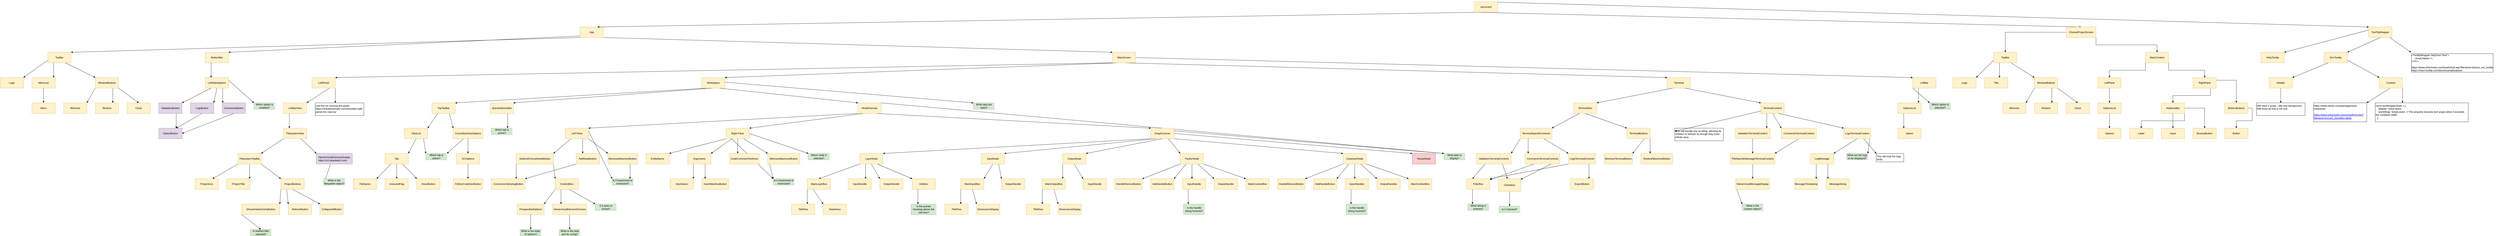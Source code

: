 <mxfile version="21.8.2" type="device">
  <diagram name="Page-1" id="4klf8NS3zPbmRxlAo1rc">
    <mxGraphModel dx="550" dy="1435" grid="1" gridSize="10" guides="1" tooltips="1" connect="1" arrows="1" fold="1" page="0" pageScale="1" pageWidth="850" pageHeight="1100" math="0" shadow="0">
      <root>
        <mxCell id="0" />
        <mxCell id="1" parent="0" />
        <mxCell id="iBBmV5AM9gy2NsMC8R0e-4" value="" style="edgeStyle=orthogonalEdgeStyle;rounded=0;orthogonalLoop=1;jettySize=auto;html=1;noEdgeStyle=1;orthogonal=1;" parent="1" source="iBBmV5AM9gy2NsMC8R0e-2" target="iBBmV5AM9gy2NsMC8R0e-3" edge="1">
          <mxGeometry relative="1" as="geometry" />
        </mxCell>
        <mxCell id="iBBmV5AM9gy2NsMC8R0e-11" style="edgeStyle=orthogonalEdgeStyle;rounded=0;orthogonalLoop=1;jettySize=auto;html=1;exitX=1;exitY=0.75;exitDx=0;exitDy=0;noEdgeStyle=1;orthogonal=1;" parent="1" source="iBBmV5AM9gy2NsMC8R0e-2" target="iBBmV5AM9gy2NsMC8R0e-10" edge="1">
          <mxGeometry relative="1" as="geometry" />
        </mxCell>
        <mxCell id="iBBmV5AM9gy2NsMC8R0e-14" value="" style="edgeStyle=orthogonalEdgeStyle;rounded=0;orthogonalLoop=1;jettySize=auto;html=1;noEdgeStyle=1;orthogonal=1;" parent="1" source="iBBmV5AM9gy2NsMC8R0e-2" target="iBBmV5AM9gy2NsMC8R0e-13" edge="1">
          <mxGeometry relative="1" as="geometry" />
        </mxCell>
        <mxCell id="iBBmV5AM9gy2NsMC8R0e-2" value="App" style="html=1;whiteSpace=wrap;fillColor=#fff2cc;strokeColor=#d6b656;" parent="1" vertex="1">
          <mxGeometry x="4559.792" y="20" width="110" height="50" as="geometry" />
        </mxCell>
        <mxCell id="9Nh5vzxPA52s8ncKob8F-1" style="edgeStyle=orthogonalEdgeStyle;rounded=0;orthogonalLoop=1;jettySize=auto;html=1;exitX=0;exitY=0.75;exitDx=0;exitDy=0;noEdgeStyle=1;orthogonal=1;" parent="1" source="iBBmV5AM9gy2NsMC8R0e-3" target="iBBmV5AM9gy2NsMC8R0e-23" edge="1">
          <mxGeometry relative="1" as="geometry" />
        </mxCell>
        <mxCell id="9Nh5vzxPA52s8ncKob8F-4" style="edgeStyle=orthogonalEdgeStyle;rounded=0;orthogonalLoop=1;jettySize=auto;html=1;exitX=0.25;exitY=1;exitDx=0;exitDy=0;noEdgeStyle=1;orthogonal=1;" parent="1" source="iBBmV5AM9gy2NsMC8R0e-3" target="9Nh5vzxPA52s8ncKob8F-2" edge="1">
          <mxGeometry relative="1" as="geometry" />
        </mxCell>
        <mxCell id="9Nh5vzxPA52s8ncKob8F-5" style="edgeStyle=orthogonalEdgeStyle;rounded=0;orthogonalLoop=1;jettySize=auto;html=1;exitX=0.75;exitY=1;exitDx=0;exitDy=0;noEdgeStyle=1;orthogonal=1;" parent="1" source="iBBmV5AM9gy2NsMC8R0e-3" target="9Nh5vzxPA52s8ncKob8F-3" edge="1">
          <mxGeometry relative="1" as="geometry" />
        </mxCell>
        <mxCell id="iBBmV5AM9gy2NsMC8R0e-3" value="TopBar" style="html=1;whiteSpace=wrap;fillColor=#fff2cc;strokeColor=#d6b656;" parent="1" vertex="1">
          <mxGeometry x="2042.0" y="140" width="110" height="50" as="geometry" />
        </mxCell>
        <mxCell id="9Nh5vzxPA52s8ncKob8F-48" style="edgeStyle=orthogonalEdgeStyle;rounded=0;orthogonalLoop=1;jettySize=auto;html=1;exitX=0.25;exitY=1;exitDx=0;exitDy=0;noEdgeStyle=1;orthogonal=1;" parent="1" source="iBBmV5AM9gy2NsMC8R0e-10" target="9Nh5vzxPA52s8ncKob8F-47" edge="1">
          <mxGeometry relative="1" as="geometry" />
        </mxCell>
        <mxCell id="iBBmV5AM9gy2NsMC8R0e-10" value="BottomBar" style="html=1;whiteSpace=wrap;fillColor=#fff2cc;strokeColor=#d6b656;" parent="1" vertex="1">
          <mxGeometry x="2787.0" y="140" width="110" height="50" as="geometry" />
        </mxCell>
        <mxCell id="iBBmV5AM9gy2NsMC8R0e-20" style="edgeStyle=orthogonalEdgeStyle;rounded=0;orthogonalLoop=1;jettySize=auto;html=1;exitX=0;exitY=1;exitDx=0;exitDy=0;noEdgeStyle=1;orthogonal=1;" parent="1" source="iBBmV5AM9gy2NsMC8R0e-13" target="iBBmV5AM9gy2NsMC8R0e-17" edge="1">
          <mxGeometry relative="1" as="geometry" />
        </mxCell>
        <mxCell id="iBBmV5AM9gy2NsMC8R0e-21" style="edgeStyle=orthogonalEdgeStyle;rounded=0;orthogonalLoop=1;jettySize=auto;html=1;exitX=0.25;exitY=1;exitDx=0;exitDy=0;noEdgeStyle=1;orthogonal=1;" parent="1" source="iBBmV5AM9gy2NsMC8R0e-13" target="iBBmV5AM9gy2NsMC8R0e-18" edge="1">
          <mxGeometry relative="1" as="geometry" />
        </mxCell>
        <mxCell id="iBBmV5AM9gy2NsMC8R0e-22" style="edgeStyle=orthogonalEdgeStyle;rounded=0;orthogonalLoop=1;jettySize=auto;html=1;exitX=0.5;exitY=1;exitDx=0;exitDy=0;noEdgeStyle=1;orthogonal=1;" parent="1" source="iBBmV5AM9gy2NsMC8R0e-13" target="iBBmV5AM9gy2NsMC8R0e-19" edge="1">
          <mxGeometry relative="1" as="geometry" />
        </mxCell>
        <mxCell id="iBBmV5AM9gy2NsMC8R0e-13" value="MainScreen" style="html=1;whiteSpace=wrap;fillColor=#fff2cc;strokeColor=#d6b656;" parent="1" vertex="1">
          <mxGeometry x="7077.584" y="140" width="110" height="50" as="geometry" />
        </mxCell>
        <mxCell id="9Nh5vzxPA52s8ncKob8F-16" style="edgeStyle=orthogonalEdgeStyle;rounded=0;orthogonalLoop=1;jettySize=auto;html=1;exitX=1;exitY=0.5;exitDx=0;exitDy=0;noEdgeStyle=1;orthogonal=1;" parent="1" source="iBBmV5AM9gy2NsMC8R0e-13" target="9Nh5vzxPA52s8ncKob8F-14" edge="1">
          <mxGeometry relative="1" as="geometry" />
        </mxCell>
        <mxCell id="9Nh5vzxPA52s8ncKob8F-17" style="edgeStyle=orthogonalEdgeStyle;rounded=0;orthogonalLoop=1;jettySize=auto;html=1;exitX=0.75;exitY=1;exitDx=0;exitDy=0;noEdgeStyle=1;orthogonal=1;" parent="1" source="iBBmV5AM9gy2NsMC8R0e-17" target="9Nh5vzxPA52s8ncKob8F-15" edge="1">
          <mxGeometry relative="1" as="geometry" />
        </mxCell>
        <mxCell id="kuK__9mSJtx_CTiqH4BA-133" style="edgeStyle=orthogonalEdgeStyle;rounded=0;orthogonalLoop=1;jettySize=auto;html=1;exitX=1;exitY=0.5;exitDx=0;exitDy=0;noEdgeStyle=1;orthogonal=1;" parent="1" source="iBBmV5AM9gy2NsMC8R0e-17" target="kuK__9mSJtx_CTiqH4BA-132" edge="1">
          <mxGeometry relative="1" as="geometry" />
        </mxCell>
        <mxCell id="iBBmV5AM9gy2NsMC8R0e-17" value="LeftPanel" style="html=1;whiteSpace=wrap;fillColor=#fff2cc;strokeColor=#d6b656;" parent="1" vertex="1">
          <mxGeometry x="3292.0" y="260" width="110" height="50" as="geometry" />
        </mxCell>
        <mxCell id="YQkaQOJaNGWVPEDzghuJ-56" style="edgeStyle=orthogonalEdgeStyle;rounded=0;orthogonalLoop=1;jettySize=auto;html=1;exitX=0.25;exitY=1;exitDx=0;exitDy=0;noEdgeStyle=1;orthogonal=1;" parent="1" source="iBBmV5AM9gy2NsMC8R0e-18" target="YQkaQOJaNGWVPEDzghuJ-53" edge="1">
          <mxGeometry relative="1" as="geometry" />
        </mxCell>
        <mxCell id="YQkaQOJaNGWVPEDzghuJ-57" style="edgeStyle=orthogonalEdgeStyle;rounded=0;orthogonalLoop=1;jettySize=auto;html=1;exitX=0.5;exitY=1;exitDx=0;exitDy=0;noEdgeStyle=1;orthogonal=1;" parent="1" source="iBBmV5AM9gy2NsMC8R0e-18" target="YQkaQOJaNGWVPEDzghuJ-54" edge="1">
          <mxGeometry relative="1" as="geometry" />
        </mxCell>
        <mxCell id="YQkaQOJaNGWVPEDzghuJ-58" style="edgeStyle=orthogonalEdgeStyle;rounded=0;orthogonalLoop=1;jettySize=auto;html=1;exitX=0.75;exitY=1;exitDx=0;exitDy=0;noEdgeStyle=1;orthogonal=1;" parent="1" source="iBBmV5AM9gy2NsMC8R0e-18" target="YQkaQOJaNGWVPEDzghuJ-55" edge="1">
          <mxGeometry relative="1" as="geometry" />
        </mxCell>
        <mxCell id="kuK__9mSJtx_CTiqH4BA-129" style="edgeStyle=orthogonalEdgeStyle;rounded=0;orthogonalLoop=1;jettySize=auto;html=1;exitX=0;exitY=0.25;exitDx=0;exitDy=0;noEdgeStyle=1;orthogonal=1;" parent="1" source="iBBmV5AM9gy2NsMC8R0e-18" target="kuK__9mSJtx_CTiqH4BA-128" edge="1">
          <mxGeometry relative="1" as="geometry" />
        </mxCell>
        <mxCell id="iBBmV5AM9gy2NsMC8R0e-18" value="Workspace" style="html=1;whiteSpace=wrap;fillColor=#fff2cc;strokeColor=#d6b656;" parent="1" vertex="1">
          <mxGeometry x="5134.631" y="260" width="110" height="50" as="geometry" />
        </mxCell>
        <mxCell id="YQkaQOJaNGWVPEDzghuJ-6" style="edgeStyle=orthogonalEdgeStyle;rounded=0;orthogonalLoop=1;jettySize=auto;html=1;exitX=0.25;exitY=1;exitDx=0;exitDy=0;noEdgeStyle=1;orthogonal=1;" parent="1" source="iBBmV5AM9gy2NsMC8R0e-19" target="YQkaQOJaNGWVPEDzghuJ-4" edge="1">
          <mxGeometry relative="1" as="geometry" />
        </mxCell>
        <mxCell id="YQkaQOJaNGWVPEDzghuJ-7" style="edgeStyle=orthogonalEdgeStyle;rounded=0;orthogonalLoop=1;jettySize=auto;html=1;exitX=0.75;exitY=1;exitDx=0;exitDy=0;noEdgeStyle=1;orthogonal=1;" parent="1" source="iBBmV5AM9gy2NsMC8R0e-19" target="YQkaQOJaNGWVPEDzghuJ-5" edge="1">
          <mxGeometry relative="1" as="geometry" />
        </mxCell>
        <mxCell id="iBBmV5AM9gy2NsMC8R0e-19" value="Terminal" style="html=1;whiteSpace=wrap;fillColor=#fff2cc;strokeColor=#d6b656;" parent="1" vertex="1">
          <mxGeometry x="9702.088" y="260" width="110" height="50" as="geometry" />
        </mxCell>
        <mxCell id="iBBmV5AM9gy2NsMC8R0e-23" value="Logo" style="html=1;whiteSpace=wrap;fillColor=#fff2cc;strokeColor=#d6b656;" parent="1" vertex="1">
          <mxGeometry x="1817.0" y="260" width="110" height="50" as="geometry" />
        </mxCell>
        <mxCell id="9Nh5vzxPA52s8ncKob8F-7" value="" style="edgeStyle=orthogonalEdgeStyle;rounded=0;orthogonalLoop=1;jettySize=auto;html=1;noEdgeStyle=1;orthogonal=1;" parent="1" source="9Nh5vzxPA52s8ncKob8F-2" target="9Nh5vzxPA52s8ncKob8F-6" edge="1">
          <mxGeometry relative="1" as="geometry" />
        </mxCell>
        <mxCell id="9Nh5vzxPA52s8ncKob8F-2" value="MenuList" style="html=1;whiteSpace=wrap;fillColor=#fff2cc;strokeColor=#d6b656;" parent="1" vertex="1">
          <mxGeometry x="1967.0" y="260" width="110" height="50" as="geometry" />
        </mxCell>
        <mxCell id="9Nh5vzxPA52s8ncKob8F-9" value="" style="edgeStyle=orthogonalEdgeStyle;rounded=0;orthogonalLoop=1;jettySize=auto;html=1;noEdgeStyle=1;orthogonal=1;" parent="1" source="9Nh5vzxPA52s8ncKob8F-3" target="9Nh5vzxPA52s8ncKob8F-8" edge="1">
          <mxGeometry relative="1" as="geometry" />
        </mxCell>
        <mxCell id="9Nh5vzxPA52s8ncKob8F-11" style="edgeStyle=orthogonalEdgeStyle;rounded=0;orthogonalLoop=1;jettySize=auto;html=1;exitX=0.75;exitY=1;exitDx=0;exitDy=0;noEdgeStyle=1;orthogonal=1;" parent="1" source="9Nh5vzxPA52s8ncKob8F-3" target="9Nh5vzxPA52s8ncKob8F-10" edge="1">
          <mxGeometry relative="1" as="geometry" />
        </mxCell>
        <mxCell id="9Nh5vzxPA52s8ncKob8F-13" style="edgeStyle=orthogonalEdgeStyle;rounded=0;orthogonalLoop=1;jettySize=auto;html=1;exitX=1;exitY=1;exitDx=0;exitDy=0;entryX=0.5;entryY=0;entryDx=0;entryDy=0;noEdgeStyle=1;orthogonal=1;" parent="1" source="9Nh5vzxPA52s8ncKob8F-3" target="9Nh5vzxPA52s8ncKob8F-12" edge="1">
          <mxGeometry relative="1" as="geometry" />
        </mxCell>
        <mxCell id="9Nh5vzxPA52s8ncKob8F-3" value="WindowButtons" style="html=1;whiteSpace=wrap;fillColor=#fff2cc;strokeColor=#d6b656;" parent="1" vertex="1">
          <mxGeometry x="2267.0" y="260" width="110" height="50" as="geometry" />
        </mxCell>
        <mxCell id="9Nh5vzxPA52s8ncKob8F-6" value="Menu" style="html=1;whiteSpace=wrap;fillColor=#fff2cc;strokeColor=#d6b656;" parent="1" vertex="1">
          <mxGeometry x="1967.0" y="380" width="110" height="50" as="geometry" />
        </mxCell>
        <mxCell id="9Nh5vzxPA52s8ncKob8F-8" value="Minimize" style="html=1;whiteSpace=wrap;fillColor=#fff2cc;strokeColor=#d6b656;" parent="1" vertex="1">
          <mxGeometry x="2117.0" y="380" width="110" height="50" as="geometry" />
        </mxCell>
        <mxCell id="9Nh5vzxPA52s8ncKob8F-10" value="Restore" style="html=1;whiteSpace=wrap;fillColor=#fff2cc;strokeColor=#d6b656;" parent="1" vertex="1">
          <mxGeometry x="2267.0" y="380" width="110" height="50" as="geometry" />
        </mxCell>
        <mxCell id="9Nh5vzxPA52s8ncKob8F-12" value="Close" style="html=1;whiteSpace=wrap;fillColor=#fff2cc;strokeColor=#d6b656;" parent="1" vertex="1">
          <mxGeometry x="2417.0" y="380" width="110" height="50" as="geometry" />
        </mxCell>
        <mxCell id="9Nh5vzxPA52s8ncKob8F-21" style="edgeStyle=orthogonalEdgeStyle;rounded=0;orthogonalLoop=1;jettySize=auto;html=1;exitX=0.25;exitY=1;exitDx=0;exitDy=0;noEdgeStyle=1;orthogonal=1;" parent="1" source="9Nh5vzxPA52s8ncKob8F-14" target="9Nh5vzxPA52s8ncKob8F-20" edge="1">
          <mxGeometry relative="1" as="geometry" />
        </mxCell>
        <mxCell id="kuK__9mSJtx_CTiqH4BA-118" style="edgeStyle=orthogonalEdgeStyle;rounded=0;orthogonalLoop=1;jettySize=auto;html=1;exitX=0;exitY=1;exitDx=0;exitDy=0;noEdgeStyle=1;orthogonal=1;" parent="1" source="9Nh5vzxPA52s8ncKob8F-14" target="kuK__9mSJtx_CTiqH4BA-117" edge="1">
          <mxGeometry relative="1" as="geometry" />
        </mxCell>
        <mxCell id="9Nh5vzxPA52s8ncKob8F-14" value="LeftBar" style="html=1;whiteSpace=wrap;fillColor=#fff2cc;strokeColor=#d6b656;" parent="1" vertex="1">
          <mxGeometry x="10863.167" y="260" width="110" height="50" as="geometry" />
        </mxCell>
        <mxCell id="9Nh5vzxPA52s8ncKob8F-19" style="edgeStyle=orthogonalEdgeStyle;rounded=0;orthogonalLoop=1;jettySize=auto;html=1;exitX=0.25;exitY=1;exitDx=0;exitDy=0;noEdgeStyle=1;orthogonal=1;" parent="1" source="9Nh5vzxPA52s8ncKob8F-15" target="9Nh5vzxPA52s8ncKob8F-18" edge="1">
          <mxGeometry relative="1" as="geometry" />
        </mxCell>
        <mxCell id="9Nh5vzxPA52s8ncKob8F-15" value="LeftbarView" style="html=1;whiteSpace=wrap;fillColor=#fff2cc;strokeColor=#d6b656;" parent="1" vertex="1">
          <mxGeometry x="3157.0" y="380" width="110" height="50" as="geometry" />
        </mxCell>
        <mxCell id="9Nh5vzxPA52s8ncKob8F-25" style="edgeStyle=orthogonalEdgeStyle;rounded=0;orthogonalLoop=1;jettySize=auto;html=1;exitX=0;exitY=1;exitDx=0;exitDy=0;noEdgeStyle=1;orthogonal=1;" parent="1" source="9Nh5vzxPA52s8ncKob8F-18" target="9Nh5vzxPA52s8ncKob8F-24" edge="1">
          <mxGeometry relative="1" as="geometry" />
        </mxCell>
        <mxCell id="9Nh5vzxPA52s8ncKob8F-27" style="edgeStyle=orthogonalEdgeStyle;rounded=0;orthogonalLoop=1;jettySize=auto;html=1;exitX=0.75;exitY=1;exitDx=0;exitDy=0;noEdgeStyle=1;orthogonal=1;" parent="1" source="9Nh5vzxPA52s8ncKob8F-18" target="9Nh5vzxPA52s8ncKob8F-26" edge="1">
          <mxGeometry relative="1" as="geometry" />
        </mxCell>
        <mxCell id="9Nh5vzxPA52s8ncKob8F-18" value="FilesystemView" style="html=1;whiteSpace=wrap;fillColor=#fff2cc;strokeColor=#d6b656;" parent="1" vertex="1">
          <mxGeometry x="3157.0" y="500" width="110" height="50" as="geometry" />
        </mxCell>
        <mxCell id="9Nh5vzxPA52s8ncKob8F-23" style="edgeStyle=orthogonalEdgeStyle;rounded=0;orthogonalLoop=1;jettySize=auto;html=1;exitX=0.25;exitY=1;exitDx=0;exitDy=0;noEdgeStyle=1;orthogonal=1;" parent="1" source="9Nh5vzxPA52s8ncKob8F-20" target="9Nh5vzxPA52s8ncKob8F-22" edge="1">
          <mxGeometry relative="1" as="geometry" />
        </mxCell>
        <mxCell id="9Nh5vzxPA52s8ncKob8F-20" value="OptionsList" style="html=1;whiteSpace=wrap;fillColor=#fff2cc;strokeColor=#d6b656;" parent="1" vertex="1">
          <mxGeometry x="10793.167" y="380" width="110" height="50" as="geometry" />
        </mxCell>
        <mxCell id="9Nh5vzxPA52s8ncKob8F-22" value="Option" style="html=1;whiteSpace=wrap;fillColor=#fff2cc;strokeColor=#d6b656;" parent="1" vertex="1">
          <mxGeometry x="10793.167" y="500" width="110" height="50" as="geometry" />
        </mxCell>
        <mxCell id="9Nh5vzxPA52s8ncKob8F-31" style="edgeStyle=orthogonalEdgeStyle;rounded=0;orthogonalLoop=1;jettySize=auto;html=1;exitX=0;exitY=1;exitDx=0;exitDy=0;entryX=0.75;entryY=0;entryDx=0;entryDy=0;noEdgeStyle=1;orthogonal=1;" parent="1" source="9Nh5vzxPA52s8ncKob8F-24" target="9Nh5vzxPA52s8ncKob8F-28" edge="1">
          <mxGeometry relative="1" as="geometry" />
        </mxCell>
        <mxCell id="9Nh5vzxPA52s8ncKob8F-32" style="edgeStyle=orthogonalEdgeStyle;rounded=0;orthogonalLoop=1;jettySize=auto;html=1;exitX=0.5;exitY=1;exitDx=0;exitDy=0;noEdgeStyle=1;orthogonal=1;" parent="1" source="9Nh5vzxPA52s8ncKob8F-24" target="9Nh5vzxPA52s8ncKob8F-29" edge="1">
          <mxGeometry relative="1" as="geometry" />
        </mxCell>
        <mxCell id="9Nh5vzxPA52s8ncKob8F-33" style="edgeStyle=orthogonalEdgeStyle;rounded=0;orthogonalLoop=1;jettySize=auto;html=1;exitX=1;exitY=1;exitDx=0;exitDy=0;noEdgeStyle=1;orthogonal=1;" parent="1" source="9Nh5vzxPA52s8ncKob8F-24" target="9Nh5vzxPA52s8ncKob8F-30" edge="1">
          <mxGeometry relative="1" as="geometry" />
        </mxCell>
        <mxCell id="9Nh5vzxPA52s8ncKob8F-24" value="FilesystemTopBar" style="html=1;whiteSpace=wrap;fillColor=#fff2cc;strokeColor=#d6b656;" parent="1" vertex="1">
          <mxGeometry x="2941.643" y="620" width="110" height="50" as="geometry" />
        </mxCell>
        <mxCell id="kuK__9mSJtx_CTiqH4BA-122" style="edgeStyle=orthogonalEdgeStyle;rounded=0;orthogonalLoop=1;jettySize=auto;html=1;exitX=0.5;exitY=0;exitDx=0;exitDy=0;entryX=0;entryY=0.75;entryDx=0;entryDy=0;noEdgeStyle=1;orthogonal=1;" parent="1" source="9Nh5vzxPA52s8ncKob8F-26" target="kuK__9mSJtx_CTiqH4BA-121" edge="1">
          <mxGeometry relative="1" as="geometry" />
        </mxCell>
        <mxCell id="9Nh5vzxPA52s8ncKob8F-26" value="HierarchicalDirectoryDisplay&lt;br&gt;&lt;div style=&quot;text-align: left;&quot;&gt;&lt;span style=&quot;background-color: initial;&quot;&gt;https://rct.lukasbach.com/&lt;/span&gt;&lt;/div&gt;" style="html=1;whiteSpace=wrap;fillColor=#e1d5e7;strokeColor=#9673a6;" parent="1" vertex="1">
          <mxGeometry x="3312.357" y="620" width="170" height="50" as="geometry" />
        </mxCell>
        <mxCell id="9Nh5vzxPA52s8ncKob8F-28" value="ProjectIcon" style="html=1;whiteSpace=wrap;fillColor=#fff2cc;strokeColor=#d6b656;" parent="1" vertex="1">
          <mxGeometry x="2738.786" y="740" width="110" height="50" as="geometry" />
        </mxCell>
        <mxCell id="9Nh5vzxPA52s8ncKob8F-29" value="ProjectTitle" style="html=1;whiteSpace=wrap;fillColor=#fff2cc;strokeColor=#d6b656;" parent="1" vertex="1">
          <mxGeometry x="2888.786" y="740" width="110" height="50" as="geometry" />
        </mxCell>
        <mxCell id="9Nh5vzxPA52s8ncKob8F-37" style="edgeStyle=orthogonalEdgeStyle;rounded=0;orthogonalLoop=1;jettySize=auto;html=1;exitX=0;exitY=1;exitDx=0;exitDy=0;noEdgeStyle=1;orthogonal=1;" parent="1" source="9Nh5vzxPA52s8ncKob8F-30" target="9Nh5vzxPA52s8ncKob8F-34" edge="1">
          <mxGeometry relative="1" as="geometry" />
        </mxCell>
        <mxCell id="9Nh5vzxPA52s8ncKob8F-38" style="edgeStyle=orthogonalEdgeStyle;rounded=0;orthogonalLoop=1;jettySize=auto;html=1;exitX=0.25;exitY=1;exitDx=0;exitDy=0;noEdgeStyle=1;orthogonal=1;" parent="1" source="9Nh5vzxPA52s8ncKob8F-30" target="9Nh5vzxPA52s8ncKob8F-35" edge="1">
          <mxGeometry relative="1" as="geometry" />
        </mxCell>
        <mxCell id="9Nh5vzxPA52s8ncKob8F-39" style="edgeStyle=orthogonalEdgeStyle;rounded=0;orthogonalLoop=1;jettySize=auto;html=1;exitX=0.5;exitY=1;exitDx=0;exitDy=0;noEdgeStyle=1;orthogonal=1;" parent="1" source="9Nh5vzxPA52s8ncKob8F-30" target="9Nh5vzxPA52s8ncKob8F-36" edge="1">
          <mxGeometry relative="1" as="geometry" />
        </mxCell>
        <mxCell id="9Nh5vzxPA52s8ncKob8F-30" value="ProjectButtons" style="html=1;whiteSpace=wrap;fillColor=#fff2cc;strokeColor=#d6b656;" parent="1" vertex="1">
          <mxGeometry x="3144.5" y="740" width="110" height="50" as="geometry" />
        </mxCell>
        <mxCell id="kuK__9mSJtx_CTiqH4BA-120" style="edgeStyle=orthogonalEdgeStyle;rounded=0;orthogonalLoop=1;jettySize=auto;html=1;exitX=0;exitY=1;exitDx=0;exitDy=0;entryX=0.5;entryY=0;entryDx=0;entryDy=0;noEdgeStyle=1;orthogonal=1;" parent="1" source="9Nh5vzxPA52s8ncKob8F-34" target="kuK__9mSJtx_CTiqH4BA-119" edge="1">
          <mxGeometry relative="1" as="geometry" />
        </mxCell>
        <mxCell id="9Nh5vzxPA52s8ncKob8F-34" value="ShowArtefactsOnlyButton" style="html=1;whiteSpace=wrap;fillColor=#fff2cc;strokeColor=#d6b656;" parent="1" vertex="1">
          <mxGeometry x="2959.5" y="860" width="180" height="50" as="geometry" />
        </mxCell>
        <mxCell id="9Nh5vzxPA52s8ncKob8F-35" value="RefreshButton" style="html=1;whiteSpace=wrap;fillColor=#fff2cc;strokeColor=#d6b656;" parent="1" vertex="1">
          <mxGeometry x="3179.5" y="860" width="110" height="50" as="geometry" />
        </mxCell>
        <mxCell id="9Nh5vzxPA52s8ncKob8F-36" value="CollapseAllButton" style="html=1;whiteSpace=wrap;fillColor=#fff2cc;strokeColor=#d6b656;" parent="1" vertex="1">
          <mxGeometry x="3329.5" y="860" width="110" height="50" as="geometry" />
        </mxCell>
        <mxCell id="9Nh5vzxPA52s8ncKob8F-55" style="edgeStyle=orthogonalEdgeStyle;rounded=0;orthogonalLoop=1;jettySize=auto;html=1;exitX=0.25;exitY=1;exitDx=0;exitDy=0;noEdgeStyle=1;orthogonal=1;" parent="1" source="9Nh5vzxPA52s8ncKob8F-47" target="9Nh5vzxPA52s8ncKob8F-52" edge="1">
          <mxGeometry relative="1" as="geometry" />
        </mxCell>
        <mxCell id="9Nh5vzxPA52s8ncKob8F-56" style="edgeStyle=orthogonalEdgeStyle;rounded=0;orthogonalLoop=1;jettySize=auto;html=1;exitX=0.5;exitY=1;exitDx=0;exitDy=0;noEdgeStyle=1;orthogonal=1;" parent="1" source="9Nh5vzxPA52s8ncKob8F-47" target="9Nh5vzxPA52s8ncKob8F-53" edge="1">
          <mxGeometry relative="1" as="geometry" />
        </mxCell>
        <mxCell id="9Nh5vzxPA52s8ncKob8F-57" style="edgeStyle=orthogonalEdgeStyle;rounded=0;orthogonalLoop=1;jettySize=auto;html=1;exitX=0.75;exitY=1;exitDx=0;exitDy=0;noEdgeStyle=1;orthogonal=1;" parent="1" source="9Nh5vzxPA52s8ncKob8F-47" target="9Nh5vzxPA52s8ncKob8F-54" edge="1">
          <mxGeometry relative="1" as="geometry" />
        </mxCell>
        <mxCell id="kuK__9mSJtx_CTiqH4BA-104" style="edgeStyle=orthogonalEdgeStyle;rounded=0;orthogonalLoop=1;jettySize=auto;html=1;exitX=1;exitY=0.25;exitDx=0;exitDy=0;noEdgeStyle=1;orthogonal=1;" parent="1" source="9Nh5vzxPA52s8ncKob8F-47" target="kuK__9mSJtx_CTiqH4BA-103" edge="1">
          <mxGeometry relative="1" as="geometry" />
        </mxCell>
        <mxCell id="9Nh5vzxPA52s8ncKob8F-47" value="LeftSideOptions" style="html=1;whiteSpace=wrap;fillColor=#fff2cc;strokeColor=#d6b656;" parent="1" vertex="1">
          <mxGeometry x="2787.0" y="260" width="110" height="50" as="geometry" />
        </mxCell>
        <mxCell id="9Nh5vzxPA52s8ncKob8F-49" value="OptionButton" style="html=1;whiteSpace=wrap;fillColor=#e1d5e7;strokeColor=#9673a6;" parent="1" vertex="1">
          <mxGeometry x="2567.0" y="500" width="110" height="50" as="geometry" />
        </mxCell>
        <mxCell id="9Nh5vzxPA52s8ncKob8F-58" style="edgeStyle=orthogonalEdgeStyle;rounded=0;orthogonalLoop=1;jettySize=auto;html=1;exitX=0.75;exitY=1;exitDx=0;exitDy=0;noEdgeStyle=1;orthogonal=1;" parent="1" source="9Nh5vzxPA52s8ncKob8F-52" target="9Nh5vzxPA52s8ncKob8F-49" edge="1">
          <mxGeometry relative="1" as="geometry" />
        </mxCell>
        <mxCell id="9Nh5vzxPA52s8ncKob8F-52" value="ValidationButton" style="html=1;whiteSpace=wrap;fillColor=#e1d5e7;strokeColor=#9673a6;" parent="1" vertex="1">
          <mxGeometry x="2567.0" y="380" width="110" height="50" as="geometry" />
        </mxCell>
        <mxCell id="9Nh5vzxPA52s8ncKob8F-59" style="edgeStyle=orthogonalEdgeStyle;rounded=0;orthogonalLoop=1;jettySize=auto;html=1;exitX=0.5;exitY=1;exitDx=0;exitDy=0;entryX=0.75;entryY=0;entryDx=0;entryDy=0;noEdgeStyle=1;orthogonal=1;" parent="1" source="9Nh5vzxPA52s8ncKob8F-53" target="9Nh5vzxPA52s8ncKob8F-49" edge="1">
          <mxGeometry relative="1" as="geometry" />
        </mxCell>
        <mxCell id="9Nh5vzxPA52s8ncKob8F-53" value="LogsButton" style="html=1;whiteSpace=wrap;fillColor=#e1d5e7;strokeColor=#9673a6;" parent="1" vertex="1">
          <mxGeometry x="2717.0" y="380" width="110" height="50" as="geometry" />
        </mxCell>
        <mxCell id="9Nh5vzxPA52s8ncKob8F-60" style="edgeStyle=orthogonalEdgeStyle;rounded=0;orthogonalLoop=1;jettySize=auto;html=1;exitX=0.5;exitY=1;exitDx=0;exitDy=0;entryX=1;entryY=0.5;entryDx=0;entryDy=0;noEdgeStyle=1;orthogonal=1;" parent="1" source="9Nh5vzxPA52s8ncKob8F-54" target="9Nh5vzxPA52s8ncKob8F-49" edge="1">
          <mxGeometry relative="1" as="geometry" />
        </mxCell>
        <mxCell id="9Nh5vzxPA52s8ncKob8F-54" value="CommentsButton" style="html=1;whiteSpace=wrap;fillColor=#e1d5e7;strokeColor=#9673a6;" parent="1" vertex="1">
          <mxGeometry x="2867.0" y="380" width="110" height="50" as="geometry" />
        </mxCell>
        <mxCell id="YQkaQOJaNGWVPEDzghuJ-28" style="edgeStyle=orthogonalEdgeStyle;rounded=0;orthogonalLoop=1;jettySize=auto;html=1;exitX=0.5;exitY=1;exitDx=0;exitDy=0;noEdgeStyle=1;orthogonal=1;" parent="1" source="9Nh5vzxPA52s8ncKob8F-61" target="9Nh5vzxPA52s8ncKob8F-67" edge="1">
          <mxGeometry relative="1" as="geometry" />
        </mxCell>
        <mxCell id="9Nh5vzxPA52s8ncKob8F-61" value="ValidationTerminalContent" style="html=1;whiteSpace=wrap;fillColor=#fff2cc;strokeColor=#d6b656;" parent="1" vertex="1">
          <mxGeometry x="10023.422" y="500" width="165.5" height="50" as="geometry" />
        </mxCell>
        <mxCell id="YQkaQOJaNGWVPEDzghuJ-46" style="edgeStyle=orthogonalEdgeStyle;rounded=0;orthogonalLoop=1;jettySize=auto;html=1;exitX=0.5;exitY=1;exitDx=0;exitDy=0;noEdgeStyle=1;orthogonal=1;" parent="1" source="9Nh5vzxPA52s8ncKob8F-62" target="YQkaQOJaNGWVPEDzghuJ-45" edge="1">
          <mxGeometry relative="1" as="geometry" />
        </mxCell>
        <mxCell id="kuK__9mSJtx_CTiqH4BA-112" style="edgeStyle=orthogonalEdgeStyle;rounded=0;orthogonalLoop=1;jettySize=auto;html=1;exitX=1;exitY=0.5;exitDx=0;exitDy=0;noEdgeStyle=1;orthogonal=1;" parent="1" source="9Nh5vzxPA52s8ncKob8F-62" target="kuK__9mSJtx_CTiqH4BA-111" edge="1">
          <mxGeometry relative="1" as="geometry" />
        </mxCell>
        <mxCell id="kuK__9mSJtx_CTiqH4BA-116" style="edgeStyle=orthogonalEdgeStyle;rounded=0;orthogonalLoop=1;jettySize=auto;html=1;exitX=0.75;exitY=1;exitDx=0;exitDy=0;noEdgeStyle=1;orthogonal=1;" parent="1" source="9Nh5vzxPA52s8ncKob8F-62" target="kuK__9mSJtx_CTiqH4BA-114" edge="1">
          <mxGeometry relative="1" as="geometry" />
        </mxCell>
        <mxCell id="9Nh5vzxPA52s8ncKob8F-62" value="LogsTerminalContent" style="html=1;whiteSpace=wrap;fillColor=#fff2cc;strokeColor=#d6b656;" parent="1" vertex="1">
          <mxGeometry x="10537.402" y="500" width="125.5" height="50" as="geometry" />
        </mxCell>
        <mxCell id="YQkaQOJaNGWVPEDzghuJ-29" style="edgeStyle=orthogonalEdgeStyle;rounded=0;orthogonalLoop=1;jettySize=auto;html=1;exitX=0.5;exitY=1;exitDx=0;exitDy=0;noEdgeStyle=1;orthogonal=1;" parent="1" source="9Nh5vzxPA52s8ncKob8F-63" target="9Nh5vzxPA52s8ncKob8F-67" edge="1">
          <mxGeometry relative="1" as="geometry" />
        </mxCell>
        <mxCell id="9Nh5vzxPA52s8ncKob8F-63" value="CommentsTerminalContent" style="html=1;whiteSpace=wrap;fillColor=#fff2cc;strokeColor=#d6b656;" parent="1" vertex="1">
          <mxGeometry x="10241.636" y="500" width="165.5" height="50" as="geometry" />
        </mxCell>
        <mxCell id="YQkaQOJaNGWVPEDzghuJ-52" style="edgeStyle=orthogonalEdgeStyle;rounded=0;orthogonalLoop=1;jettySize=auto;html=1;exitX=0.5;exitY=1;exitDx=0;exitDy=0;noEdgeStyle=1;orthogonal=1;" parent="1" source="9Nh5vzxPA52s8ncKob8F-67" target="YQkaQOJaNGWVPEDzghuJ-51" edge="1">
          <mxGeometry relative="1" as="geometry" />
        </mxCell>
        <mxCell id="9Nh5vzxPA52s8ncKob8F-67" value="FileSpecificMessageTerminalContent" style="html=1;whiteSpace=wrap;fillColor=#fff2cc;strokeColor=#d6b656;" parent="1" vertex="1">
          <mxGeometry x="10001.172" y="620" width="210" height="50" as="geometry" />
        </mxCell>
        <mxCell id="YQkaQOJaNGWVPEDzghuJ-10" style="edgeStyle=orthogonalEdgeStyle;rounded=0;orthogonalLoop=1;jettySize=auto;html=1;exitX=0.25;exitY=1;exitDx=0;exitDy=0;noEdgeStyle=1;orthogonal=1;" parent="1" source="YQkaQOJaNGWVPEDzghuJ-4" target="YQkaQOJaNGWVPEDzghuJ-8" edge="1">
          <mxGeometry relative="1" as="geometry" />
        </mxCell>
        <mxCell id="YQkaQOJaNGWVPEDzghuJ-11" style="edgeStyle=orthogonalEdgeStyle;rounded=0;orthogonalLoop=1;jettySize=auto;html=1;exitX=0.5;exitY=1;exitDx=0;exitDy=0;noEdgeStyle=1;orthogonal=1;" parent="1" source="YQkaQOJaNGWVPEDzghuJ-4" target="YQkaQOJaNGWVPEDzghuJ-9" edge="1">
          <mxGeometry relative="1" as="geometry" />
        </mxCell>
        <mxCell id="YQkaQOJaNGWVPEDzghuJ-4" value="TerminalNav" style="html=1;whiteSpace=wrap;fillColor=#fff2cc;strokeColor=#d6b656;" parent="1" vertex="1">
          <mxGeometry x="9258.961" y="380" width="110" height="50" as="geometry" />
        </mxCell>
        <mxCell id="YQkaQOJaNGWVPEDzghuJ-16" style="edgeStyle=orthogonalEdgeStyle;rounded=0;orthogonalLoop=1;jettySize=auto;html=1;exitX=1;exitY=0.25;exitDx=0;exitDy=0;entryX=0;entryY=0.25;entryDx=0;entryDy=0;noEdgeStyle=1;orthogonal=1;" parent="1" source="YQkaQOJaNGWVPEDzghuJ-5" target="YQkaQOJaNGWVPEDzghuJ-15" edge="1">
          <mxGeometry relative="1" as="geometry" />
        </mxCell>
        <mxCell id="YQkaQOJaNGWVPEDzghuJ-24" style="edgeStyle=orthogonalEdgeStyle;rounded=0;orthogonalLoop=1;jettySize=auto;html=1;exitX=0.25;exitY=1;exitDx=0;exitDy=0;noEdgeStyle=1;orthogonal=1;" parent="1" source="YQkaQOJaNGWVPEDzghuJ-5" target="9Nh5vzxPA52s8ncKob8F-61" edge="1">
          <mxGeometry relative="1" as="geometry" />
        </mxCell>
        <mxCell id="YQkaQOJaNGWVPEDzghuJ-25" style="edgeStyle=orthogonalEdgeStyle;rounded=0;orthogonalLoop=1;jettySize=auto;html=1;exitX=0.5;exitY=1;exitDx=0;exitDy=0;noEdgeStyle=1;orthogonal=1;" parent="1" source="YQkaQOJaNGWVPEDzghuJ-5" target="9Nh5vzxPA52s8ncKob8F-63" edge="1">
          <mxGeometry relative="1" as="geometry" />
        </mxCell>
        <mxCell id="YQkaQOJaNGWVPEDzghuJ-26" style="edgeStyle=orthogonalEdgeStyle;rounded=0;orthogonalLoop=1;jettySize=auto;html=1;exitX=0.75;exitY=1;exitDx=0;exitDy=0;noEdgeStyle=1;orthogonal=1;" parent="1" source="YQkaQOJaNGWVPEDzghuJ-5" target="9Nh5vzxPA52s8ncKob8F-62" edge="1">
          <mxGeometry relative="1" as="geometry" />
        </mxCell>
        <mxCell id="YQkaQOJaNGWVPEDzghuJ-5" value="TerminalContent" style="html=1;whiteSpace=wrap;fillColor=#fff2cc;strokeColor=#d6b656;" parent="1" vertex="1">
          <mxGeometry x="10145.215" y="380" width="110" height="50" as="geometry" />
        </mxCell>
        <mxCell id="YQkaQOJaNGWVPEDzghuJ-21" style="edgeStyle=orthogonalEdgeStyle;rounded=0;orthogonalLoop=1;jettySize=auto;html=1;exitX=0;exitY=1;exitDx=0;exitDy=0;noEdgeStyle=1;orthogonal=1;" parent="1" source="YQkaQOJaNGWVPEDzghuJ-8" target="YQkaQOJaNGWVPEDzghuJ-12" edge="1">
          <mxGeometry relative="1" as="geometry" />
        </mxCell>
        <mxCell id="YQkaQOJaNGWVPEDzghuJ-22" style="edgeStyle=orthogonalEdgeStyle;rounded=0;orthogonalLoop=1;jettySize=auto;html=1;exitX=0.25;exitY=1;exitDx=0;exitDy=0;noEdgeStyle=1;orthogonal=1;" parent="1" source="YQkaQOJaNGWVPEDzghuJ-8" target="YQkaQOJaNGWVPEDzghuJ-13" edge="1">
          <mxGeometry relative="1" as="geometry" />
        </mxCell>
        <mxCell id="YQkaQOJaNGWVPEDzghuJ-23" style="edgeStyle=orthogonalEdgeStyle;rounded=0;orthogonalLoop=1;jettySize=auto;html=1;exitX=0.75;exitY=1;exitDx=0;exitDy=0;noEdgeStyle=1;orthogonal=1;" parent="1" source="YQkaQOJaNGWVPEDzghuJ-8" target="YQkaQOJaNGWVPEDzghuJ-17" edge="1">
          <mxGeometry relative="1" as="geometry" />
        </mxCell>
        <mxCell id="YQkaQOJaNGWVPEDzghuJ-8" value="TerminalSpecificControls" style="html=1;whiteSpace=wrap;fillColor=#fff2cc;strokeColor=#d6b656;" parent="1" vertex="1">
          <mxGeometry x="9006.735" y="500" width="150" height="50" as="geometry" />
        </mxCell>
        <mxCell id="YQkaQOJaNGWVPEDzghuJ-35" style="edgeStyle=orthogonalEdgeStyle;rounded=0;orthogonalLoop=1;jettySize=auto;html=1;exitX=0.75;exitY=1;exitDx=0;exitDy=0;noEdgeStyle=1;orthogonal=1;" parent="1" source="YQkaQOJaNGWVPEDzghuJ-9" target="YQkaQOJaNGWVPEDzghuJ-34" edge="1">
          <mxGeometry relative="1" as="geometry" />
        </mxCell>
        <mxCell id="YQkaQOJaNGWVPEDzghuJ-37" style="edgeStyle=orthogonalEdgeStyle;rounded=0;orthogonalLoop=1;jettySize=auto;html=1;exitX=1;exitY=1;exitDx=0;exitDy=0;noEdgeStyle=1;orthogonal=1;" parent="1" source="YQkaQOJaNGWVPEDzghuJ-9" target="YQkaQOJaNGWVPEDzghuJ-36" edge="1">
          <mxGeometry relative="1" as="geometry" />
        </mxCell>
        <mxCell id="YQkaQOJaNGWVPEDzghuJ-9" value="TerminalButtons" style="html=1;whiteSpace=wrap;fillColor=#fff2cc;strokeColor=#d6b656;" parent="1" vertex="1">
          <mxGeometry x="9511.186" y="500" width="110" height="50" as="geometry" />
        </mxCell>
        <mxCell id="EwE_Xwjol2b2iJDeuJLS-1" style="rounded=0;orthogonalLoop=1;jettySize=auto;html=1;exitX=0.25;exitY=1;exitDx=0;exitDy=0;entryX=0.25;entryY=0;entryDx=0;entryDy=0;" parent="1" source="YQkaQOJaNGWVPEDzghuJ-12" target="YQkaQOJaNGWVPEDzghuJ-38" edge="1">
          <mxGeometry relative="1" as="geometry" />
        </mxCell>
        <mxCell id="EwE_Xwjol2b2iJDeuJLS-3" style="rounded=0;orthogonalLoop=1;jettySize=auto;html=1;exitX=0.75;exitY=1;exitDx=0;exitDy=0;" parent="1" source="YQkaQOJaNGWVPEDzghuJ-12" target="YQkaQOJaNGWVPEDzghuJ-39" edge="1">
          <mxGeometry relative="1" as="geometry" />
        </mxCell>
        <mxCell id="YQkaQOJaNGWVPEDzghuJ-12" value="ValidationTerminalControls" style="html=1;whiteSpace=wrap;fillColor=#fff2cc;strokeColor=#d6b656;" parent="1" vertex="1">
          <mxGeometry x="8799.164" y="620" width="164.5" height="50" as="geometry" />
        </mxCell>
        <mxCell id="EwE_Xwjol2b2iJDeuJLS-2" style="rounded=0;orthogonalLoop=1;jettySize=auto;html=1;exitX=0.25;exitY=1;exitDx=0;exitDy=0;" parent="1" source="YQkaQOJaNGWVPEDzghuJ-13" target="YQkaQOJaNGWVPEDzghuJ-38" edge="1">
          <mxGeometry relative="1" as="geometry" />
        </mxCell>
        <mxCell id="EwE_Xwjol2b2iJDeuJLS-4" style="rounded=0;orthogonalLoop=1;jettySize=auto;html=1;exitX=0.75;exitY=1;exitDx=0;exitDy=0;" parent="1" source="YQkaQOJaNGWVPEDzghuJ-13" target="YQkaQOJaNGWVPEDzghuJ-39" edge="1">
          <mxGeometry relative="1" as="geometry" />
        </mxCell>
        <mxCell id="YQkaQOJaNGWVPEDzghuJ-13" value="CommentsTerminalControls" style="html=1;whiteSpace=wrap;fillColor=#fff2cc;strokeColor=#d6b656;" parent="1" vertex="1">
          <mxGeometry x="9029.806" y="620" width="164.5" height="50" as="geometry" />
        </mxCell>
        <mxCell id="YQkaQOJaNGWVPEDzghuJ-15" value="This will handle any scrolling, allowing its children to behave as though they have infinite area." style="text;html=1;strokeColor=default;fillColor=none;align=left;verticalAlign=top;whiteSpace=wrap;rounded=0;" parent="1" vertex="1">
          <mxGeometry x="9737.529" y="500" width="230" height="60" as="geometry" />
        </mxCell>
        <mxCell id="YQkaQOJaNGWVPEDzghuJ-42" style="edgeStyle=orthogonalEdgeStyle;rounded=0;orthogonalLoop=1;jettySize=auto;html=1;exitX=0;exitY=1;exitDx=0;exitDy=0;noEdgeStyle=1;orthogonal=1;" parent="1" source="YQkaQOJaNGWVPEDzghuJ-17" target="YQkaQOJaNGWVPEDzghuJ-38" edge="1">
          <mxGeometry relative="1" as="geometry" />
        </mxCell>
        <mxCell id="YQkaQOJaNGWVPEDzghuJ-44" style="edgeStyle=orthogonalEdgeStyle;rounded=0;orthogonalLoop=1;jettySize=auto;html=1;exitX=0.75;exitY=1;exitDx=0;exitDy=0;noEdgeStyle=1;orthogonal=1;" parent="1" source="YQkaQOJaNGWVPEDzghuJ-17" target="YQkaQOJaNGWVPEDzghuJ-43" edge="1">
          <mxGeometry relative="1" as="geometry" />
        </mxCell>
        <mxCell id="YQkaQOJaNGWVPEDzghuJ-17" value="LogsTerminalControls" style="html=1;whiteSpace=wrap;fillColor=#fff2cc;strokeColor=#d6b656;" parent="1" vertex="1">
          <mxGeometry x="9234.306" y="620" width="130" height="50" as="geometry" />
        </mxCell>
        <mxCell id="YQkaQOJaNGWVPEDzghuJ-32" style="edgeStyle=orthogonalEdgeStyle;rounded=0;orthogonalLoop=1;jettySize=auto;html=1;exitX=0.25;exitY=1;exitDx=0;exitDy=0;entryX=0.75;entryY=0;entryDx=0;entryDy=0;noEdgeStyle=1;orthogonal=1;" parent="1" source="YQkaQOJaNGWVPEDzghuJ-31" target="iBBmV5AM9gy2NsMC8R0e-2" edge="1">
          <mxGeometry relative="1" as="geometry" />
        </mxCell>
        <mxCell id="kuK__9mSJtx_CTiqH4BA-102" style="edgeStyle=orthogonalEdgeStyle;rounded=0;orthogonalLoop=1;jettySize=auto;html=1;exitX=0;exitY=1;exitDx=0;exitDy=0;noEdgeStyle=1;orthogonal=1;entryX=0.5;entryY=0;entryDx=0;entryDy=0;" parent="1" source="YQkaQOJaNGWVPEDzghuJ-31" target="kuK__9mSJtx_CTiqH4BA-101" edge="1">
          <mxGeometry relative="1" as="geometry" />
        </mxCell>
        <mxCell id="190tovgNvdMmKQlVgN5M-2" style="edgeStyle=orthogonalEdgeStyle;rounded=0;orthogonalLoop=1;jettySize=auto;html=1;exitX=0.25;exitY=0;exitDx=0;exitDy=0;noEdgeStyle=1;orthogonal=1;" parent="1" source="YQkaQOJaNGWVPEDzghuJ-31" target="190tovgNvdMmKQlVgN5M-1" edge="1">
          <mxGeometry relative="1" as="geometry" />
        </mxCell>
        <mxCell id="YQkaQOJaNGWVPEDzghuJ-31" value="document" style="html=1;whiteSpace=wrap;fillColor=#fff2cc;strokeColor=#d6b656;" parent="1" vertex="1">
          <mxGeometry x="8789.997" y="-100" width="110" height="50" as="geometry" />
        </mxCell>
        <mxCell id="YQkaQOJaNGWVPEDzghuJ-34" value="MinimizeTerminalButton" style="html=1;whiteSpace=wrap;fillColor=#fff2cc;strokeColor=#d6b656;" parent="1" vertex="1">
          <mxGeometry x="9404.306" y="620" width="133.76" height="50" as="geometry" />
        </mxCell>
        <mxCell id="YQkaQOJaNGWVPEDzghuJ-36" value="RestoreMaximizeButton" style="html=1;whiteSpace=wrap;fillColor=#fff2cc;strokeColor=#d6b656;" parent="1" vertex="1">
          <mxGeometry x="9578.066" y="620" width="150" height="50" as="geometry" />
        </mxCell>
        <mxCell id="kuK__9mSJtx_CTiqH4BA-106" style="edgeStyle=orthogonalEdgeStyle;rounded=0;orthogonalLoop=1;jettySize=auto;html=1;exitX=0.25;exitY=1;exitDx=0;exitDy=0;noEdgeStyle=1;orthogonal=1;" parent="1" source="YQkaQOJaNGWVPEDzghuJ-38" target="kuK__9mSJtx_CTiqH4BA-105" edge="1">
          <mxGeometry relative="1" as="geometry" />
        </mxCell>
        <mxCell id="YQkaQOJaNGWVPEDzghuJ-38" value="FilterBox" style="html=1;whiteSpace=wrap;fillColor=#fff2cc;strokeColor=#d6b656;" parent="1" vertex="1">
          <mxGeometry x="8753.414" y="740" width="110" height="50" as="geometry" />
        </mxCell>
        <mxCell id="kuK__9mSJtx_CTiqH4BA-108" style="edgeStyle=orthogonalEdgeStyle;rounded=0;orthogonalLoop=1;jettySize=auto;html=1;exitX=0.5;exitY=1;exitDx=0;exitDy=0;noEdgeStyle=1;orthogonal=1;" parent="1" source="YQkaQOJaNGWVPEDzghuJ-39" target="kuK__9mSJtx_CTiqH4BA-107" edge="1">
          <mxGeometry relative="1" as="geometry" />
        </mxCell>
        <mxCell id="YQkaQOJaNGWVPEDzghuJ-39" value="Checkbox" style="html=1;whiteSpace=wrap;fillColor=#fff2cc;strokeColor=#d6b656;" parent="1" vertex="1">
          <mxGeometry x="8903.414" y="740" width="106" height="60" as="geometry" />
        </mxCell>
        <mxCell id="YQkaQOJaNGWVPEDzghuJ-43" value="ExportButton" style="html=1;whiteSpace=wrap;fillColor=#fff2cc;strokeColor=#d6b656;" parent="1" vertex="1">
          <mxGeometry x="9244.306" y="740" width="110" height="50" as="geometry" />
        </mxCell>
        <mxCell id="YQkaQOJaNGWVPEDzghuJ-49" style="edgeStyle=orthogonalEdgeStyle;rounded=0;orthogonalLoop=1;jettySize=auto;html=1;exitX=0.25;exitY=1;exitDx=0;exitDy=0;noEdgeStyle=1;orthogonal=1;" parent="1" source="YQkaQOJaNGWVPEDzghuJ-45" target="YQkaQOJaNGWVPEDzghuJ-47" edge="1">
          <mxGeometry relative="1" as="geometry" />
        </mxCell>
        <mxCell id="YQkaQOJaNGWVPEDzghuJ-50" style="edgeStyle=orthogonalEdgeStyle;rounded=0;orthogonalLoop=1;jettySize=auto;html=1;exitX=0.75;exitY=1;exitDx=0;exitDy=0;noEdgeStyle=1;orthogonal=1;" parent="1" source="YQkaQOJaNGWVPEDzghuJ-45" target="YQkaQOJaNGWVPEDzghuJ-48" edge="1">
          <mxGeometry relative="1" as="geometry" />
        </mxCell>
        <mxCell id="YQkaQOJaNGWVPEDzghuJ-45" value="LogMessage" style="html=1;whiteSpace=wrap;fillColor=#fff2cc;strokeColor=#d6b656;" parent="1" vertex="1">
          <mxGeometry x="10379.437" y="620" width="110" height="50" as="geometry" />
        </mxCell>
        <mxCell id="YQkaQOJaNGWVPEDzghuJ-47" value="MessageTimestamp" style="html=1;whiteSpace=wrap;fillColor=#fff2cc;strokeColor=#d6b656;" parent="1" vertex="1">
          <mxGeometry x="10304.437" y="740" width="110" height="50" as="geometry" />
        </mxCell>
        <mxCell id="YQkaQOJaNGWVPEDzghuJ-48" value="MessageString" style="html=1;whiteSpace=wrap;fillColor=#fff2cc;strokeColor=#d6b656;" parent="1" vertex="1">
          <mxGeometry x="10454.437" y="740" width="110" height="50" as="geometry" />
        </mxCell>
        <mxCell id="kuK__9mSJtx_CTiqH4BA-110" style="edgeStyle=orthogonalEdgeStyle;rounded=0;orthogonalLoop=1;jettySize=auto;html=1;exitX=0;exitY=0.75;exitDx=0;exitDy=0;noEdgeStyle=1;orthogonal=1;" parent="1" source="YQkaQOJaNGWVPEDzghuJ-51" target="kuK__9mSJtx_CTiqH4BA-109" edge="1">
          <mxGeometry relative="1" as="geometry" />
        </mxCell>
        <mxCell id="YQkaQOJaNGWVPEDzghuJ-51" value="HierarchicalMessageDisplay" style="html=1;whiteSpace=wrap;fillColor=#fff2cc;strokeColor=#d6b656;" parent="1" vertex="1">
          <mxGeometry x="10026.172" y="740" width="160" height="50" as="geometry" />
        </mxCell>
        <mxCell id="YQkaQOJaNGWVPEDzghuJ-61" style="edgeStyle=orthogonalEdgeStyle;rounded=0;orthogonalLoop=1;jettySize=auto;html=1;exitX=0.25;exitY=1;exitDx=0;exitDy=0;noEdgeStyle=1;orthogonal=1;" parent="1" source="YQkaQOJaNGWVPEDzghuJ-53" target="YQkaQOJaNGWVPEDzghuJ-59" edge="1">
          <mxGeometry relative="1" as="geometry" />
        </mxCell>
        <mxCell id="YQkaQOJaNGWVPEDzghuJ-62" style="edgeStyle=orthogonalEdgeStyle;rounded=0;orthogonalLoop=1;jettySize=auto;html=1;exitX=0.75;exitY=1;exitDx=0;exitDy=0;noEdgeStyle=1;orthogonal=1;" parent="1" source="YQkaQOJaNGWVPEDzghuJ-53" target="YQkaQOJaNGWVPEDzghuJ-60" edge="1">
          <mxGeometry relative="1" as="geometry" />
        </mxCell>
        <mxCell id="YQkaQOJaNGWVPEDzghuJ-53" value="TopTabBar" style="html=1;whiteSpace=wrap;fillColor=#fff2cc;strokeColor=#d6b656;" parent="1" vertex="1">
          <mxGeometry x="3859.143" y="380" width="110" height="50" as="geometry" />
        </mxCell>
        <mxCell id="kuK__9mSJtx_CTiqH4BA-127" style="edgeStyle=orthogonalEdgeStyle;rounded=0;orthogonalLoop=1;jettySize=auto;html=1;exitX=0.75;exitY=1;exitDx=0;exitDy=0;noEdgeStyle=1;orthogonal=1;" parent="1" source="YQkaQOJaNGWVPEDzghuJ-54" target="kuK__9mSJtx_CTiqH4BA-126" edge="1">
          <mxGeometry relative="1" as="geometry" />
        </mxCell>
        <mxCell id="YQkaQOJaNGWVPEDzghuJ-54" value="QuickAddressBar" style="html=1;whiteSpace=wrap;fillColor=#fff2cc;strokeColor=#d6b656;" parent="1" vertex="1">
          <mxGeometry x="4134.5" y="380" width="110" height="50" as="geometry" />
        </mxCell>
        <mxCell id="kuK__9mSJtx_CTiqH4BA-11" style="edgeStyle=orthogonalEdgeStyle;rounded=0;orthogonalLoop=1;jettySize=auto;html=1;exitX=0;exitY=1;exitDx=0;exitDy=0;noEdgeStyle=1;orthogonal=1;" parent="1" source="YQkaQOJaNGWVPEDzghuJ-55" target="kuK__9mSJtx_CTiqH4BA-8" edge="1">
          <mxGeometry relative="1" as="geometry" />
        </mxCell>
        <mxCell id="kuK__9mSJtx_CTiqH4BA-12" style="edgeStyle=orthogonalEdgeStyle;rounded=0;orthogonalLoop=1;jettySize=auto;html=1;exitX=0.25;exitY=1;exitDx=0;exitDy=0;noEdgeStyle=1;orthogonal=1;" parent="1" source="YQkaQOJaNGWVPEDzghuJ-55" target="kuK__9mSJtx_CTiqH4BA-9" edge="1">
          <mxGeometry relative="1" as="geometry" />
        </mxCell>
        <mxCell id="kuK__9mSJtx_CTiqH4BA-13" style="edgeStyle=orthogonalEdgeStyle;rounded=0;orthogonalLoop=1;jettySize=auto;html=1;exitX=0.75;exitY=1;exitDx=0;exitDy=0;noEdgeStyle=1;orthogonal=1;" parent="1" source="YQkaQOJaNGWVPEDzghuJ-55" target="kuK__9mSJtx_CTiqH4BA-10" edge="1">
          <mxGeometry relative="1" as="geometry" />
        </mxCell>
        <mxCell id="kuK__9mSJtx_CTiqH4BA-131" style="edgeStyle=orthogonalEdgeStyle;rounded=0;orthogonalLoop=1;jettySize=auto;html=1;exitX=1;exitY=0;exitDx=0;exitDy=0;noEdgeStyle=1;orthogonal=1;" parent="1" source="YQkaQOJaNGWVPEDzghuJ-55" target="kuK__9mSJtx_CTiqH4BA-130" edge="1">
          <mxGeometry relative="1" as="geometry" />
        </mxCell>
        <mxCell id="YQkaQOJaNGWVPEDzghuJ-55" value="ModelCanvas" style="html=1;whiteSpace=wrap;fillColor=#fff2cc;strokeColor=#d6b656;" parent="1" vertex="1">
          <mxGeometry x="5874.444" y="380" width="110" height="50" as="geometry" />
        </mxCell>
        <mxCell id="YQkaQOJaNGWVPEDzghuJ-66" style="edgeStyle=orthogonalEdgeStyle;rounded=0;orthogonalLoop=1;jettySize=auto;html=1;exitX=0.5;exitY=1;exitDx=0;exitDy=0;noEdgeStyle=1;orthogonal=1;" parent="1" source="YQkaQOJaNGWVPEDzghuJ-59" target="YQkaQOJaNGWVPEDzghuJ-65" edge="1">
          <mxGeometry relative="1" as="geometry" />
        </mxCell>
        <mxCell id="kuK__9mSJtx_CTiqH4BA-125" style="edgeStyle=orthogonalEdgeStyle;rounded=0;orthogonalLoop=1;jettySize=auto;html=1;exitX=0.75;exitY=0;exitDx=0;exitDy=0;noEdgeStyle=1;orthogonal=1;" parent="1" source="YQkaQOJaNGWVPEDzghuJ-59" target="kuK__9mSJtx_CTiqH4BA-123" edge="1">
          <mxGeometry relative="1" as="geometry" />
        </mxCell>
        <mxCell id="YQkaQOJaNGWVPEDzghuJ-59" value="TabsList" style="html=1;whiteSpace=wrap;fillColor=#fff2cc;strokeColor=#d6b656;" parent="1" vertex="1">
          <mxGeometry x="3728.786" y="500" width="110" height="50" as="geometry" />
        </mxCell>
        <mxCell id="YQkaQOJaNGWVPEDzghuJ-64" style="edgeStyle=orthogonalEdgeStyle;rounded=0;orthogonalLoop=1;jettySize=auto;html=1;exitX=0.5;exitY=1;exitDx=0;exitDy=0;noEdgeStyle=1;orthogonal=1;" parent="1" source="YQkaQOJaNGWVPEDzghuJ-60" target="YQkaQOJaNGWVPEDzghuJ-63" edge="1">
          <mxGeometry relative="1" as="geometry" />
        </mxCell>
        <mxCell id="kuK__9mSJtx_CTiqH4BA-124" style="edgeStyle=orthogonalEdgeStyle;rounded=0;orthogonalLoop=1;jettySize=auto;html=1;exitX=0.75;exitY=0;exitDx=0;exitDy=0;noEdgeStyle=1;orthogonal=1;" parent="1" source="YQkaQOJaNGWVPEDzghuJ-60" target="kuK__9mSJtx_CTiqH4BA-123" edge="1">
          <mxGeometry relative="1" as="geometry" />
        </mxCell>
        <mxCell id="YQkaQOJaNGWVPEDzghuJ-60" value="CurrentlyActiveOptions" style="html=1;whiteSpace=wrap;fillColor=#fff2cc;strokeColor=#d6b656;" parent="1" vertex="1">
          <mxGeometry x="3959.5" y="500" width="140" height="50" as="geometry" />
        </mxCell>
        <mxCell id="YQkaQOJaNGWVPEDzghuJ-74" style="edgeStyle=orthogonalEdgeStyle;rounded=0;orthogonalLoop=1;jettySize=auto;html=1;exitX=0.5;exitY=1;exitDx=0;exitDy=0;noEdgeStyle=1;orthogonal=1;" parent="1" source="YQkaQOJaNGWVPEDzghuJ-63" target="YQkaQOJaNGWVPEDzghuJ-70" edge="1">
          <mxGeometry relative="1" as="geometry" />
        </mxCell>
        <mxCell id="YQkaQOJaNGWVPEDzghuJ-63" value="DCOptions" style="html=1;whiteSpace=wrap;fillColor=#fff2cc;strokeColor=#d6b656;" parent="1" vertex="1">
          <mxGeometry x="3974.5" y="620" width="110" height="50" as="geometry" />
        </mxCell>
        <mxCell id="YQkaQOJaNGWVPEDzghuJ-71" style="edgeStyle=orthogonalEdgeStyle;rounded=0;orthogonalLoop=1;jettySize=auto;html=1;exitX=0.25;exitY=1;exitDx=0;exitDy=0;noEdgeStyle=1;orthogonal=1;" parent="1" source="YQkaQOJaNGWVPEDzghuJ-65" target="YQkaQOJaNGWVPEDzghuJ-67" edge="1">
          <mxGeometry relative="1" as="geometry" />
        </mxCell>
        <mxCell id="YQkaQOJaNGWVPEDzghuJ-72" style="edgeStyle=orthogonalEdgeStyle;rounded=0;orthogonalLoop=1;jettySize=auto;html=1;exitX=0.5;exitY=1;exitDx=0;exitDy=0;noEdgeStyle=1;orthogonal=1;" parent="1" source="YQkaQOJaNGWVPEDzghuJ-65" target="YQkaQOJaNGWVPEDzghuJ-68" edge="1">
          <mxGeometry relative="1" as="geometry" />
        </mxCell>
        <mxCell id="YQkaQOJaNGWVPEDzghuJ-73" style="edgeStyle=orthogonalEdgeStyle;rounded=0;orthogonalLoop=1;jettySize=auto;html=1;exitX=0.75;exitY=1;exitDx=0;exitDy=0;noEdgeStyle=1;orthogonal=1;" parent="1" source="YQkaQOJaNGWVPEDzghuJ-65" target="YQkaQOJaNGWVPEDzghuJ-69" edge="1">
          <mxGeometry relative="1" as="geometry" />
        </mxCell>
        <mxCell id="YQkaQOJaNGWVPEDzghuJ-65" value="Tab" style="html=1;whiteSpace=wrap;fillColor=#fff2cc;strokeColor=#d6b656;" parent="1" vertex="1">
          <mxGeometry x="3637.357" y="620" width="110" height="50" as="geometry" />
        </mxCell>
        <mxCell id="YQkaQOJaNGWVPEDzghuJ-67" value="FileName" style="html=1;whiteSpace=wrap;fillColor=#fff2cc;strokeColor=#d6b656;" parent="1" vertex="1">
          <mxGeometry x="3487.357" y="740" width="110" height="50" as="geometry" />
        </mxCell>
        <mxCell id="YQkaQOJaNGWVPEDzghuJ-68" value="UnsavedFlag" style="html=1;whiteSpace=wrap;fillColor=#fff2cc;strokeColor=#d6b656;" parent="1" vertex="1">
          <mxGeometry x="3637.357" y="740" width="110" height="50" as="geometry" />
        </mxCell>
        <mxCell id="YQkaQOJaNGWVPEDzghuJ-69" value="CloseButton" style="html=1;whiteSpace=wrap;fillColor=#fff2cc;strokeColor=#d6b656;" parent="1" vertex="1">
          <mxGeometry x="3787.357" y="740" width="110" height="50" as="geometry" />
        </mxCell>
        <mxCell id="YQkaQOJaNGWVPEDzghuJ-70" value="PythonCodeGenButton" style="html=1;whiteSpace=wrap;fillColor=#fff2cc;strokeColor=#d6b656;" parent="1" vertex="1">
          <mxGeometry x="3959.5" y="740" width="140" height="50" as="geometry" />
        </mxCell>
        <mxCell id="kuK__9mSJtx_CTiqH4BA-28" style="edgeStyle=orthogonalEdgeStyle;rounded=0;orthogonalLoop=1;jettySize=auto;html=1;exitX=0.25;exitY=1;exitDx=0;exitDy=0;noEdgeStyle=1;orthogonal=1;" parent="1" source="kuK__9mSJtx_CTiqH4BA-8" target="kuK__9mSJtx_CTiqH4BA-26" edge="1">
          <mxGeometry relative="1" as="geometry" />
        </mxCell>
        <mxCell id="kuK__9mSJtx_CTiqH4BA-29" style="edgeStyle=orthogonalEdgeStyle;rounded=0;orthogonalLoop=1;jettySize=auto;html=1;exitX=0.75;exitY=1;exitDx=0;exitDy=0;noEdgeStyle=1;orthogonal=1;" parent="1" source="kuK__9mSJtx_CTiqH4BA-8" target="kuK__9mSJtx_CTiqH4BA-27" edge="1">
          <mxGeometry relative="1" as="geometry" />
        </mxCell>
        <mxCell id="kuK__9mSJtx_CTiqH4BA-39" style="edgeStyle=orthogonalEdgeStyle;rounded=0;orthogonalLoop=1;jettySize=auto;html=1;exitX=1;exitY=1;exitDx=0;exitDy=0;noEdgeStyle=1;orthogonal=1;" parent="1" source="kuK__9mSJtx_CTiqH4BA-8" target="kuK__9mSJtx_CTiqH4BA-40" edge="1">
          <mxGeometry relative="1" as="geometry">
            <mxPoint x="6690" y="940" as="targetPoint" />
          </mxGeometry>
        </mxCell>
        <mxCell id="kuK__9mSJtx_CTiqH4BA-135" style="edgeStyle=orthogonalEdgeStyle;rounded=0;orthogonalLoop=1;jettySize=auto;html=1;exitX=1;exitY=0.25;exitDx=0;exitDy=0;noEdgeStyle=1;orthogonal=1;" parent="1" source="kuK__9mSJtx_CTiqH4BA-8" target="kuK__9mSJtx_CTiqH4BA-134" edge="1">
          <mxGeometry relative="1" as="geometry" />
        </mxCell>
        <mxCell id="kuK__9mSJtx_CTiqH4BA-8" value="Left Pane" style="html=1;whiteSpace=wrap;fillColor=#fff2cc;strokeColor=#d6b656;" parent="1" vertex="1">
          <mxGeometry x="4489.582" y="500" width="110" height="50" as="geometry" />
        </mxCell>
        <mxCell id="kuK__9mSJtx_CTiqH4BA-18" style="edgeStyle=orthogonalEdgeStyle;rounded=0;orthogonalLoop=1;jettySize=auto;html=1;exitX=0;exitY=1;exitDx=0;exitDy=0;noEdgeStyle=1;orthogonal=1;" parent="1" source="kuK__9mSJtx_CTiqH4BA-9" target="kuK__9mSJtx_CTiqH4BA-14" edge="1">
          <mxGeometry relative="1" as="geometry" />
        </mxCell>
        <mxCell id="kuK__9mSJtx_CTiqH4BA-19" style="edgeStyle=orthogonalEdgeStyle;rounded=0;orthogonalLoop=1;jettySize=auto;html=1;exitX=0.25;exitY=1;exitDx=0;exitDy=0;noEdgeStyle=1;orthogonal=1;" parent="1" source="kuK__9mSJtx_CTiqH4BA-9" target="kuK__9mSJtx_CTiqH4BA-15" edge="1">
          <mxGeometry relative="1" as="geometry" />
        </mxCell>
        <mxCell id="kuK__9mSJtx_CTiqH4BA-20" style="edgeStyle=orthogonalEdgeStyle;rounded=0;orthogonalLoop=1;jettySize=auto;html=1;exitX=0.5;exitY=1;exitDx=0;exitDy=0;noEdgeStyle=1;orthogonal=1;" parent="1" source="kuK__9mSJtx_CTiqH4BA-9" target="kuK__9mSJtx_CTiqH4BA-16" edge="1">
          <mxGeometry relative="1" as="geometry" />
        </mxCell>
        <mxCell id="kuK__9mSJtx_CTiqH4BA-21" style="edgeStyle=orthogonalEdgeStyle;rounded=0;orthogonalLoop=1;jettySize=auto;html=1;exitX=0.75;exitY=1;exitDx=0;exitDy=0;noEdgeStyle=1;orthogonal=1;" parent="1" source="kuK__9mSJtx_CTiqH4BA-9" target="kuK__9mSJtx_CTiqH4BA-17" edge="1">
          <mxGeometry relative="1" as="geometry" />
        </mxCell>
        <mxCell id="kuK__9mSJtx_CTiqH4BA-140" style="edgeStyle=orthogonalEdgeStyle;rounded=0;orthogonalLoop=1;jettySize=auto;html=1;exitX=1;exitY=0.5;exitDx=0;exitDy=0;noEdgeStyle=1;orthogonal=1;" parent="1" source="kuK__9mSJtx_CTiqH4BA-9" target="kuK__9mSJtx_CTiqH4BA-139" edge="1">
          <mxGeometry relative="1" as="geometry" />
        </mxCell>
        <mxCell id="kuK__9mSJtx_CTiqH4BA-142" style="edgeStyle=orthogonalEdgeStyle;rounded=0;orthogonalLoop=1;jettySize=auto;html=1;exitX=0;exitY=0.5;exitDx=0;exitDy=0;noEdgeStyle=1;orthogonal=1;" parent="1" source="kuK__9mSJtx_CTiqH4BA-9" target="kuK__9mSJtx_CTiqH4BA-141" edge="1">
          <mxGeometry relative="1" as="geometry" />
        </mxCell>
        <mxCell id="kuK__9mSJtx_CTiqH4BA-9" value="Right Pane" style="html=1;whiteSpace=wrap;fillColor=#fff2cc;strokeColor=#d6b656;" parent="1" vertex="1">
          <mxGeometry x="5250.306" y="500" width="110" height="50" as="geometry" />
        </mxCell>
        <mxCell id="kuK__9mSJtx_CTiqH4BA-47" style="edgeStyle=orthogonalEdgeStyle;rounded=0;orthogonalLoop=1;jettySize=auto;html=1;exitX=0;exitY=1;exitDx=0;exitDy=0;noEdgeStyle=1;orthogonal=1;" parent="1" source="kuK__9mSJtx_CTiqH4BA-10" target="kuK__9mSJtx_CTiqH4BA-41" edge="1">
          <mxGeometry relative="1" as="geometry" />
        </mxCell>
        <mxCell id="kuK__9mSJtx_CTiqH4BA-48" style="edgeStyle=orthogonalEdgeStyle;rounded=0;orthogonalLoop=1;jettySize=auto;html=1;exitX=0.25;exitY=1;exitDx=0;exitDy=0;noEdgeStyle=1;orthogonal=1;" parent="1" source="kuK__9mSJtx_CTiqH4BA-10" target="kuK__9mSJtx_CTiqH4BA-42" edge="1">
          <mxGeometry relative="1" as="geometry" />
        </mxCell>
        <mxCell id="kuK__9mSJtx_CTiqH4BA-49" style="edgeStyle=orthogonalEdgeStyle;rounded=0;orthogonalLoop=1;jettySize=auto;html=1;exitX=0.5;exitY=1;exitDx=0;exitDy=0;noEdgeStyle=1;orthogonal=1;" parent="1" source="kuK__9mSJtx_CTiqH4BA-10" target="kuK__9mSJtx_CTiqH4BA-43" edge="1">
          <mxGeometry relative="1" as="geometry" />
        </mxCell>
        <mxCell id="kuK__9mSJtx_CTiqH4BA-50" style="edgeStyle=orthogonalEdgeStyle;rounded=0;orthogonalLoop=1;jettySize=auto;html=1;exitX=0.75;exitY=1;exitDx=0;exitDy=0;noEdgeStyle=1;orthogonal=1;" parent="1" source="kuK__9mSJtx_CTiqH4BA-10" target="kuK__9mSJtx_CTiqH4BA-44" edge="1">
          <mxGeometry relative="1" as="geometry" />
        </mxCell>
        <mxCell id="kuK__9mSJtx_CTiqH4BA-51" style="edgeStyle=orthogonalEdgeStyle;rounded=0;orthogonalLoop=1;jettySize=auto;html=1;exitX=1;exitY=1;exitDx=0;exitDy=0;noEdgeStyle=1;orthogonal=1;" parent="1" source="kuK__9mSJtx_CTiqH4BA-10" target="kuK__9mSJtx_CTiqH4BA-45" edge="1">
          <mxGeometry relative="1" as="geometry" />
        </mxCell>
        <mxCell id="kuK__9mSJtx_CTiqH4BA-52" style="edgeStyle=orthogonalEdgeStyle;rounded=0;orthogonalLoop=1;jettySize=auto;html=1;exitX=1;exitY=0.5;exitDx=0;exitDy=0;noEdgeStyle=1;orthogonal=1;" parent="1" source="kuK__9mSJtx_CTiqH4BA-10" target="kuK__9mSJtx_CTiqH4BA-46" edge="1">
          <mxGeometry relative="1" as="geometry" />
        </mxCell>
        <mxCell id="kuK__9mSJtx_CTiqH4BA-149" style="edgeStyle=orthogonalEdgeStyle;rounded=0;orthogonalLoop=1;jettySize=auto;html=1;exitX=1;exitY=0.25;exitDx=0;exitDy=0;noEdgeStyle=1;orthogonal=1;" parent="1" source="kuK__9mSJtx_CTiqH4BA-10" target="kuK__9mSJtx_CTiqH4BA-130" edge="1">
          <mxGeometry relative="1" as="geometry" />
        </mxCell>
        <mxCell id="kuK__9mSJtx_CTiqH4BA-10" value="GraphCanvas" style="html=1;whiteSpace=wrap;fillColor=#fff2cc;strokeColor=#d6b656;" parent="1" vertex="1">
          <mxGeometry x="7259.306" y="500" width="110" height="50" as="geometry" />
        </mxCell>
        <mxCell id="kuK__9mSJtx_CTiqH4BA-14" value="EntityName" style="html=1;whiteSpace=wrap;fillColor=#fff2cc;strokeColor=#d6b656;" parent="1" vertex="1">
          <mxGeometry x="4871.378" y="620" width="110" height="50" as="geometry" />
        </mxCell>
        <mxCell id="kuK__9mSJtx_CTiqH4BA-24" style="edgeStyle=orthogonalEdgeStyle;rounded=0;orthogonalLoop=1;jettySize=auto;html=1;exitX=0.25;exitY=1;exitDx=0;exitDy=0;noEdgeStyle=1;orthogonal=1;" parent="1" source="kuK__9mSJtx_CTiqH4BA-15" target="kuK__9mSJtx_CTiqH4BA-22" edge="1">
          <mxGeometry relative="1" as="geometry" />
        </mxCell>
        <mxCell id="kuK__9mSJtx_CTiqH4BA-25" style="edgeStyle=orthogonalEdgeStyle;rounded=0;orthogonalLoop=1;jettySize=auto;html=1;exitX=0.75;exitY=1;exitDx=0;exitDy=0;noEdgeStyle=1;orthogonal=1;" parent="1" source="kuK__9mSJtx_CTiqH4BA-15" target="kuK__9mSJtx_CTiqH4BA-23" edge="1">
          <mxGeometry relative="1" as="geometry" />
        </mxCell>
        <mxCell id="kuK__9mSJtx_CTiqH4BA-15" value="Arguments" style="html=1;whiteSpace=wrap;fillColor=#fff2cc;strokeColor=#d6b656;" parent="1" vertex="1">
          <mxGeometry x="5068.806" y="620" width="110" height="50" as="geometry" />
        </mxCell>
        <mxCell id="kuK__9mSJtx_CTiqH4BA-16" value="CodeCommentTextArea" style="html=1;whiteSpace=wrap;fillColor=#fff2cc;strokeColor=#d6b656;" parent="1" vertex="1">
          <mxGeometry x="5266.235" y="620" width="141" height="50" as="geometry" />
        </mxCell>
        <mxCell id="kuK__9mSJtx_CTiqH4BA-143" style="edgeStyle=orthogonalEdgeStyle;rounded=0;orthogonalLoop=1;jettySize=auto;html=1;exitX=0;exitY=0.25;exitDx=0;exitDy=0;noEdgeStyle=1;orthogonal=1;" parent="1" source="kuK__9mSJtx_CTiqH4BA-17" target="kuK__9mSJtx_CTiqH4BA-141" edge="1">
          <mxGeometry relative="1" as="geometry" />
        </mxCell>
        <mxCell id="kuK__9mSJtx_CTiqH4BA-17" value="MinimizeMaximizeButton" style="html=1;whiteSpace=wrap;fillColor=#fff2cc;strokeColor=#d6b656;" parent="1" vertex="1">
          <mxGeometry x="5447.235" y="620" width="152" height="50" as="geometry" />
        </mxCell>
        <mxCell id="kuK__9mSJtx_CTiqH4BA-22" value="KeyValues" style="html=1;whiteSpace=wrap;fillColor=#fff2cc;strokeColor=#d6b656;" parent="1" vertex="1">
          <mxGeometry x="4985.806" y="740" width="110" height="50" as="geometry" />
        </mxCell>
        <mxCell id="kuK__9mSJtx_CTiqH4BA-23" value="InsertNewKeyButton" style="html=1;whiteSpace=wrap;fillColor=#fff2cc;strokeColor=#d6b656;" parent="1" vertex="1">
          <mxGeometry x="5135.806" y="740" width="126" height="50" as="geometry" />
        </mxCell>
        <mxCell id="kuK__9mSJtx_CTiqH4BA-31" style="edgeStyle=orthogonalEdgeStyle;rounded=0;orthogonalLoop=1;jettySize=auto;html=1;exitX=0;exitY=1;exitDx=0;exitDy=0;noEdgeStyle=1;orthogonal=1;" parent="1" source="kuK__9mSJtx_CTiqH4BA-26" target="kuK__9mSJtx_CTiqH4BA-30" edge="1">
          <mxGeometry relative="1" as="geometry" />
        </mxCell>
        <mxCell id="kuK__9mSJtx_CTiqH4BA-34" style="edgeStyle=orthogonalEdgeStyle;rounded=0;orthogonalLoop=1;jettySize=auto;html=1;exitX=1;exitY=1;exitDx=0;exitDy=0;noEdgeStyle=1;orthogonal=1;" parent="1" source="kuK__9mSJtx_CTiqH4BA-26" target="kuK__9mSJtx_CTiqH4BA-33" edge="1">
          <mxGeometry relative="1" as="geometry" />
        </mxCell>
        <mxCell id="kuK__9mSJtx_CTiqH4BA-26" value="AddAndChooseNodeButton" style="html=1;whiteSpace=wrap;fillColor=#fff2cc;strokeColor=#d6b656;" parent="1" vertex="1">
          <mxGeometry x="4257.786" y="620" width="176" height="50" as="geometry" />
        </mxCell>
        <mxCell id="kuK__9mSJtx_CTiqH4BA-32" style="edgeStyle=orthogonalEdgeStyle;rounded=0;orthogonalLoop=1;jettySize=auto;html=1;exitX=0;exitY=1;exitDx=0;exitDy=0;noEdgeStyle=1;orthogonal=1;" parent="1" source="kuK__9mSJtx_CTiqH4BA-27" target="kuK__9mSJtx_CTiqH4BA-30" edge="1">
          <mxGeometry relative="1" as="geometry" />
        </mxCell>
        <mxCell id="kuK__9mSJtx_CTiqH4BA-27" value="AddNodeButton" style="html=1;whiteSpace=wrap;fillColor=#fff2cc;strokeColor=#d6b656;" parent="1" vertex="1">
          <mxGeometry x="4541.378" y="620" width="110" height="50" as="geometry" />
        </mxCell>
        <mxCell id="kuK__9mSJtx_CTiqH4BA-30" value="CommonUnderlyingButton" style="html=1;whiteSpace=wrap;fillColor=#fff2cc;strokeColor=#d6b656;" parent="1" vertex="1">
          <mxGeometry x="4139.5" y="740" width="160" height="50" as="geometry" />
        </mxCell>
        <mxCell id="kuK__9mSJtx_CTiqH4BA-37" style="edgeStyle=orthogonalEdgeStyle;rounded=0;orthogonalLoop=1;jettySize=auto;html=1;exitX=0;exitY=1;exitDx=0;exitDy=0;noEdgeStyle=1;orthogonal=1;" parent="1" source="kuK__9mSJtx_CTiqH4BA-33" target="kuK__9mSJtx_CTiqH4BA-36" edge="1">
          <mxGeometry relative="1" as="geometry" />
        </mxCell>
        <mxCell id="kuK__9mSJtx_CTiqH4BA-38" style="edgeStyle=orthogonalEdgeStyle;rounded=0;orthogonalLoop=1;jettySize=auto;html=1;exitX=0.25;exitY=1;exitDx=0;exitDy=0;noEdgeStyle=1;orthogonal=1;" parent="1" source="kuK__9mSJtx_CTiqH4BA-33" target="kuK__9mSJtx_CTiqH4BA-35" edge="1">
          <mxGeometry relative="1" as="geometry" />
        </mxCell>
        <mxCell id="kuK__9mSJtx_CTiqH4BA-138" style="edgeStyle=orthogonalEdgeStyle;rounded=0;orthogonalLoop=1;jettySize=auto;html=1;exitX=0;exitY=0.25;exitDx=0;exitDy=0;noEdgeStyle=1;orthogonal=1;" parent="1" source="kuK__9mSJtx_CTiqH4BA-33" target="kuK__9mSJtx_CTiqH4BA-137" edge="1">
          <mxGeometry relative="1" as="geometry" />
        </mxCell>
        <mxCell id="kuK__9mSJtx_CTiqH4BA-33" value="ContentBox" style="html=1;whiteSpace=wrap;fillColor=#fff2cc;strokeColor=#d6b656;" parent="1" vertex="1">
          <mxGeometry x="4442.072" y="740" width="110" height="50" as="geometry" />
        </mxCell>
        <mxCell id="kuK__9mSJtx_CTiqH4BA-148" style="edgeStyle=orthogonalEdgeStyle;rounded=0;orthogonalLoop=1;jettySize=auto;html=1;exitX=0.5;exitY=1;exitDx=0;exitDy=0;noEdgeStyle=1;orthogonal=1;" parent="1" source="kuK__9mSJtx_CTiqH4BA-35" target="kuK__9mSJtx_CTiqH4BA-147" edge="1">
          <mxGeometry relative="1" as="geometry" />
        </mxCell>
        <mxCell id="kuK__9mSJtx_CTiqH4BA-35" value="HierarchicalElementChooser" style="html=1;whiteSpace=wrap;fillColor=#fff2cc;strokeColor=#d6b656;" parent="1" vertex="1">
          <mxGeometry x="4429.572" y="860" width="162" height="50" as="geometry" />
        </mxCell>
        <mxCell id="kuK__9mSJtx_CTiqH4BA-146" style="edgeStyle=orthogonalEdgeStyle;rounded=0;orthogonalLoop=1;jettySize=auto;html=1;exitX=0.5;exitY=1;exitDx=0;exitDy=0;noEdgeStyle=1;orthogonal=1;" parent="1" source="kuK__9mSJtx_CTiqH4BA-36" target="kuK__9mSJtx_CTiqH4BA-145" edge="1">
          <mxGeometry relative="1" as="geometry" />
        </mxCell>
        <mxCell id="kuK__9mSJtx_CTiqH4BA-36" value="PrespecifiedOptions" style="html=1;whiteSpace=wrap;fillColor=#fff2cc;strokeColor=#d6b656;" parent="1" vertex="1">
          <mxGeometry x="4262.572" y="860" width="127" height="50" as="geometry" />
        </mxCell>
        <mxCell id="kuK__9mSJtx_CTiqH4BA-136" style="edgeStyle=orthogonalEdgeStyle;rounded=0;orthogonalLoop=1;jettySize=auto;html=1;exitX=0.75;exitY=0;exitDx=0;exitDy=0;noEdgeStyle=1;orthogonal=1;" parent="1" source="kuK__9mSJtx_CTiqH4BA-40" target="kuK__9mSJtx_CTiqH4BA-134" edge="1">
          <mxGeometry relative="1" as="geometry" />
        </mxCell>
        <mxCell id="kuK__9mSJtx_CTiqH4BA-40" value="MinimizeMaximizeButton" style="html=1;whiteSpace=wrap;fillColor=#fff2cc;strokeColor=#d6b656;" parent="1" vertex="1">
          <mxGeometry x="4691.378" y="620" width="140" height="50" as="geometry" />
        </mxCell>
        <mxCell id="kuK__9mSJtx_CTiqH4BA-58" style="edgeStyle=orthogonalEdgeStyle;rounded=0;orthogonalLoop=1;jettySize=auto;html=1;exitX=0;exitY=1;exitDx=0;exitDy=0;entryX=0.5;entryY=0;entryDx=0;entryDy=0;noEdgeStyle=1;orthogonal=1;" parent="1" source="kuK__9mSJtx_CTiqH4BA-41" target="kuK__9mSJtx_CTiqH4BA-53" edge="1">
          <mxGeometry relative="1" as="geometry" />
        </mxCell>
        <mxCell id="kuK__9mSJtx_CTiqH4BA-60" style="edgeStyle=orthogonalEdgeStyle;rounded=0;orthogonalLoop=1;jettySize=auto;html=1;exitX=0.25;exitY=1;exitDx=0;exitDy=0;noEdgeStyle=1;orthogonal=1;" parent="1" source="kuK__9mSJtx_CTiqH4BA-41" target="kuK__9mSJtx_CTiqH4BA-59" edge="1">
          <mxGeometry relative="1" as="geometry" />
        </mxCell>
        <mxCell id="kuK__9mSJtx_CTiqH4BA-62" style="edgeStyle=orthogonalEdgeStyle;rounded=0;orthogonalLoop=1;jettySize=auto;html=1;exitX=0.5;exitY=1;exitDx=0;exitDy=0;noEdgeStyle=1;orthogonal=1;" parent="1" source="kuK__9mSJtx_CTiqH4BA-41" target="kuK__9mSJtx_CTiqH4BA-61" edge="1">
          <mxGeometry relative="1" as="geometry" />
        </mxCell>
        <mxCell id="kuK__9mSJtx_CTiqH4BA-64" style="edgeStyle=orthogonalEdgeStyle;rounded=0;orthogonalLoop=1;jettySize=auto;html=1;exitX=0.75;exitY=1;exitDx=0;exitDy=0;noEdgeStyle=1;orthogonal=1;" parent="1" source="kuK__9mSJtx_CTiqH4BA-41" target="kuK__9mSJtx_CTiqH4BA-63" edge="1">
          <mxGeometry relative="1" as="geometry" />
        </mxCell>
        <mxCell id="kuK__9mSJtx_CTiqH4BA-41" value="LayerNode" style="html=1;whiteSpace=wrap;fillColor=#fff2cc;strokeColor=#d6b656;" parent="1" vertex="1">
          <mxGeometry x="5882.521" y="620" width="110" height="50" as="geometry" />
        </mxCell>
        <mxCell id="kuK__9mSJtx_CTiqH4BA-66" style="edgeStyle=orthogonalEdgeStyle;rounded=0;orthogonalLoop=1;jettySize=auto;html=1;exitX=0.5;exitY=1;exitDx=0;exitDy=0;noEdgeStyle=1;orthogonal=1;" parent="1" source="kuK__9mSJtx_CTiqH4BA-42" target="kuK__9mSJtx_CTiqH4BA-65" edge="1">
          <mxGeometry relative="1" as="geometry" />
        </mxCell>
        <mxCell id="kuK__9mSJtx_CTiqH4BA-72" style="edgeStyle=orthogonalEdgeStyle;rounded=0;orthogonalLoop=1;jettySize=auto;html=1;exitX=0.75;exitY=1;exitDx=0;exitDy=0;noEdgeStyle=1;orthogonal=1;" parent="1" source="kuK__9mSJtx_CTiqH4BA-42" target="kuK__9mSJtx_CTiqH4BA-71" edge="1">
          <mxGeometry relative="1" as="geometry" />
        </mxCell>
        <mxCell id="kuK__9mSJtx_CTiqH4BA-42" value="InputNode" style="html=1;whiteSpace=wrap;fillColor=#fff2cc;strokeColor=#d6b656;" parent="1" vertex="1">
          <mxGeometry x="6456.806" y="620" width="110" height="50" as="geometry" />
        </mxCell>
        <mxCell id="kuK__9mSJtx_CTiqH4BA-77" style="edgeStyle=orthogonalEdgeStyle;rounded=0;orthogonalLoop=1;jettySize=auto;html=1;exitX=0;exitY=1;exitDx=0;exitDy=0;noEdgeStyle=1;orthogonal=1;" parent="1" source="kuK__9mSJtx_CTiqH4BA-43" target="kuK__9mSJtx_CTiqH4BA-73" edge="1">
          <mxGeometry relative="1" as="geometry" />
        </mxCell>
        <mxCell id="kuK__9mSJtx_CTiqH4BA-78" style="edgeStyle=orthogonalEdgeStyle;rounded=0;orthogonalLoop=1;jettySize=auto;html=1;exitX=0.5;exitY=1;exitDx=0;exitDy=0;noEdgeStyle=1;orthogonal=1;" parent="1" source="kuK__9mSJtx_CTiqH4BA-43" target="kuK__9mSJtx_CTiqH4BA-74" edge="1">
          <mxGeometry relative="1" as="geometry" />
        </mxCell>
        <mxCell id="kuK__9mSJtx_CTiqH4BA-43" value="OutputNode" style="html=1;whiteSpace=wrap;fillColor=#fff2cc;strokeColor=#d6b656;" parent="1" vertex="1">
          <mxGeometry x="6842.521" y="620" width="110" height="50" as="geometry" />
        </mxCell>
        <mxCell id="kuK__9mSJtx_CTiqH4BA-91" style="edgeStyle=orthogonalEdgeStyle;rounded=0;orthogonalLoop=1;jettySize=auto;html=1;exitX=0;exitY=1;exitDx=0;exitDy=0;noEdgeStyle=1;orthogonal=1;" parent="1" source="kuK__9mSJtx_CTiqH4BA-44" target="kuK__9mSJtx_CTiqH4BA-81" edge="1">
          <mxGeometry relative="1" as="geometry" />
        </mxCell>
        <mxCell id="kuK__9mSJtx_CTiqH4BA-92" style="edgeStyle=orthogonalEdgeStyle;rounded=0;orthogonalLoop=1;jettySize=auto;html=1;exitX=0.25;exitY=1;exitDx=0;exitDy=0;noEdgeStyle=1;orthogonal=1;" parent="1" source="kuK__9mSJtx_CTiqH4BA-44" target="kuK__9mSJtx_CTiqH4BA-83" edge="1">
          <mxGeometry relative="1" as="geometry" />
        </mxCell>
        <mxCell id="kuK__9mSJtx_CTiqH4BA-93" style="edgeStyle=orthogonalEdgeStyle;rounded=0;orthogonalLoop=1;jettySize=auto;html=1;exitX=0.5;exitY=1;exitDx=0;exitDy=0;noEdgeStyle=1;orthogonal=1;" parent="1" source="kuK__9mSJtx_CTiqH4BA-44" target="kuK__9mSJtx_CTiqH4BA-82" edge="1">
          <mxGeometry relative="1" as="geometry" />
        </mxCell>
        <mxCell id="kuK__9mSJtx_CTiqH4BA-94" style="edgeStyle=orthogonalEdgeStyle;rounded=0;orthogonalLoop=1;jettySize=auto;html=1;exitX=0.75;exitY=1;exitDx=0;exitDy=0;noEdgeStyle=1;orthogonal=1;" parent="1" source="kuK__9mSJtx_CTiqH4BA-44" target="kuK__9mSJtx_CTiqH4BA-84" edge="1">
          <mxGeometry relative="1" as="geometry" />
        </mxCell>
        <mxCell id="kuK__9mSJtx_CTiqH4BA-95" style="edgeStyle=orthogonalEdgeStyle;rounded=0;orthogonalLoop=1;jettySize=auto;html=1;exitX=1;exitY=1;exitDx=0;exitDy=0;noEdgeStyle=1;orthogonal=1;" parent="1" source="kuK__9mSJtx_CTiqH4BA-44" target="kuK__9mSJtx_CTiqH4BA-85" edge="1">
          <mxGeometry relative="1" as="geometry" />
        </mxCell>
        <mxCell id="kuK__9mSJtx_CTiqH4BA-44" value="PackerNode" style="html=1;whiteSpace=wrap;fillColor=#fff2cc;strokeColor=#d6b656;" parent="1" vertex="1">
          <mxGeometry x="7398.949" y="620" width="110" height="50" as="geometry" />
        </mxCell>
        <mxCell id="kuK__9mSJtx_CTiqH4BA-96" style="edgeStyle=orthogonalEdgeStyle;rounded=0;orthogonalLoop=1;jettySize=auto;html=1;exitX=0;exitY=1;exitDx=0;exitDy=0;noEdgeStyle=1;orthogonal=1;" parent="1" source="kuK__9mSJtx_CTiqH4BA-45" target="kuK__9mSJtx_CTiqH4BA-86" edge="1">
          <mxGeometry relative="1" as="geometry" />
        </mxCell>
        <mxCell id="kuK__9mSJtx_CTiqH4BA-97" style="edgeStyle=orthogonalEdgeStyle;rounded=0;orthogonalLoop=1;jettySize=auto;html=1;exitX=0.25;exitY=1;exitDx=0;exitDy=0;noEdgeStyle=1;orthogonal=1;" parent="1" source="kuK__9mSJtx_CTiqH4BA-45" target="kuK__9mSJtx_CTiqH4BA-87" edge="1">
          <mxGeometry relative="1" as="geometry" />
        </mxCell>
        <mxCell id="kuK__9mSJtx_CTiqH4BA-98" style="edgeStyle=orthogonalEdgeStyle;rounded=0;orthogonalLoop=1;jettySize=auto;html=1;exitX=0.5;exitY=1;exitDx=0;exitDy=0;noEdgeStyle=1;orthogonal=1;" parent="1" source="kuK__9mSJtx_CTiqH4BA-45" target="kuK__9mSJtx_CTiqH4BA-88" edge="1">
          <mxGeometry relative="1" as="geometry" />
        </mxCell>
        <mxCell id="kuK__9mSJtx_CTiqH4BA-99" style="edgeStyle=orthogonalEdgeStyle;rounded=0;orthogonalLoop=1;jettySize=auto;html=1;exitX=0.75;exitY=1;exitDx=0;exitDy=0;noEdgeStyle=1;orthogonal=1;" parent="1" source="kuK__9mSJtx_CTiqH4BA-45" target="kuK__9mSJtx_CTiqH4BA-89" edge="1">
          <mxGeometry relative="1" as="geometry" />
        </mxCell>
        <mxCell id="kuK__9mSJtx_CTiqH4BA-100" style="edgeStyle=orthogonalEdgeStyle;rounded=0;orthogonalLoop=1;jettySize=auto;html=1;exitX=1;exitY=1;exitDx=0;exitDy=0;noEdgeStyle=1;orthogonal=1;" parent="1" source="kuK__9mSJtx_CTiqH4BA-45" target="kuK__9mSJtx_CTiqH4BA-90" edge="1">
          <mxGeometry relative="1" as="geometry" />
        </mxCell>
        <mxCell id="kuK__9mSJtx_CTiqH4BA-45" value="UnpackerNode" style="html=1;whiteSpace=wrap;fillColor=#fff2cc;strokeColor=#d6b656;" parent="1" vertex="1">
          <mxGeometry x="8168.949" y="620" width="110" height="50" as="geometry" />
        </mxCell>
        <mxCell id="kuK__9mSJtx_CTiqH4BA-46" value="ReuseNode" style="html=1;whiteSpace=wrap;fillColor=#f8cecc;strokeColor=#b85450;" parent="1" vertex="1">
          <mxGeometry x="8496.092" y="620" width="110" height="50" as="geometry" />
        </mxCell>
        <mxCell id="kuK__9mSJtx_CTiqH4BA-56" style="edgeStyle=orthogonalEdgeStyle;rounded=0;orthogonalLoop=1;jettySize=auto;html=1;exitX=0;exitY=1;exitDx=0;exitDy=0;noEdgeStyle=1;orthogonal=1;" parent="1" source="kuK__9mSJtx_CTiqH4BA-53" target="kuK__9mSJtx_CTiqH4BA-54" edge="1">
          <mxGeometry relative="1" as="geometry" />
        </mxCell>
        <mxCell id="kuK__9mSJtx_CTiqH4BA-57" style="edgeStyle=orthogonalEdgeStyle;rounded=0;orthogonalLoop=1;jettySize=auto;html=1;exitX=0.25;exitY=1;exitDx=0;exitDy=0;noEdgeStyle=1;orthogonal=1;" parent="1" source="kuK__9mSJtx_CTiqH4BA-53" target="kuK__9mSJtx_CTiqH4BA-55" edge="1">
          <mxGeometry relative="1" as="geometry" />
        </mxCell>
        <mxCell id="kuK__9mSJtx_CTiqH4BA-53" value="MainLayerBox" style="html=1;whiteSpace=wrap;fillColor=#fff2cc;strokeColor=#d6b656;" parent="1" vertex="1">
          <mxGeometry x="5634.664" y="740" width="110" height="50" as="geometry" />
        </mxCell>
        <mxCell id="kuK__9mSJtx_CTiqH4BA-54" value="TitleRow" style="html=1;whiteSpace=wrap;fillColor=#fff2cc;strokeColor=#d6b656;" parent="1" vertex="1">
          <mxGeometry x="5559.664" y="860" width="110" height="50" as="geometry" />
        </mxCell>
        <mxCell id="kuK__9mSJtx_CTiqH4BA-55" value="NodeArea" style="html=1;whiteSpace=wrap;fillColor=#fff2cc;strokeColor=#d6b656;" parent="1" vertex="1">
          <mxGeometry x="5709.664" y="860" width="110" height="50" as="geometry" />
        </mxCell>
        <mxCell id="kuK__9mSJtx_CTiqH4BA-59" value="InputHandle" style="html=1;whiteSpace=wrap;fillColor=#fff2cc;strokeColor=#d6b656;" parent="1" vertex="1">
          <mxGeometry x="5827.521" y="740" width="110" height="50" as="geometry" />
        </mxCell>
        <mxCell id="kuK__9mSJtx_CTiqH4BA-61" value="OutputHandle" style="html=1;whiteSpace=wrap;fillColor=#fff2cc;strokeColor=#d6b656;" parent="1" vertex="1">
          <mxGeometry x="5977.521" y="740" width="110" height="50" as="geometry" />
        </mxCell>
        <mxCell id="kuK__9mSJtx_CTiqH4BA-151" style="edgeStyle=orthogonalEdgeStyle;rounded=0;orthogonalLoop=1;jettySize=auto;html=1;exitX=0.25;exitY=1;exitDx=0;exitDy=0;noEdgeStyle=1;orthogonal=1;" parent="1" source="kuK__9mSJtx_CTiqH4BA-63" target="kuK__9mSJtx_CTiqH4BA-150" edge="1">
          <mxGeometry relative="1" as="geometry" />
        </mxCell>
        <mxCell id="kuK__9mSJtx_CTiqH4BA-63" value="InfoBox" style="html=1;whiteSpace=wrap;fillColor=#fff2cc;strokeColor=#d6b656;" parent="1" vertex="1">
          <mxGeometry x="6130.378" y="740" width="110" height="50" as="geometry" />
        </mxCell>
        <mxCell id="kuK__9mSJtx_CTiqH4BA-68" style="edgeStyle=orthogonalEdgeStyle;rounded=0;orthogonalLoop=1;jettySize=auto;html=1;exitX=0;exitY=1;exitDx=0;exitDy=0;noEdgeStyle=1;orthogonal=1;" parent="1" source="kuK__9mSJtx_CTiqH4BA-65" target="kuK__9mSJtx_CTiqH4BA-67" edge="1">
          <mxGeometry relative="1" as="geometry" />
        </mxCell>
        <mxCell id="kuK__9mSJtx_CTiqH4BA-70" style="edgeStyle=orthogonalEdgeStyle;rounded=0;orthogonalLoop=1;jettySize=auto;html=1;exitX=0.5;exitY=1;exitDx=0;exitDy=0;noEdgeStyle=1;orthogonal=1;" parent="1" source="kuK__9mSJtx_CTiqH4BA-65" target="kuK__9mSJtx_CTiqH4BA-69" edge="1">
          <mxGeometry relative="1" as="geometry" />
        </mxCell>
        <mxCell id="kuK__9mSJtx_CTiqH4BA-65" value="MainInputBox" style="html=1;whiteSpace=wrap;fillColor=#fff2cc;strokeColor=#d6b656;" parent="1" vertex="1">
          <mxGeometry x="6360.378" y="740" width="110" height="50" as="geometry" />
        </mxCell>
        <mxCell id="kuK__9mSJtx_CTiqH4BA-67" value="TitleRow" style="html=1;whiteSpace=wrap;fillColor=#fff2cc;strokeColor=#d6b656;" parent="1" vertex="1">
          <mxGeometry x="6285.378" y="860" width="110" height="50" as="geometry" />
        </mxCell>
        <mxCell id="kuK__9mSJtx_CTiqH4BA-69" value="DimensionsDisplay" style="html=1;whiteSpace=wrap;fillColor=#fff2cc;strokeColor=#d6b656;" parent="1" vertex="1">
          <mxGeometry x="6435.378" y="860" width="110" height="50" as="geometry" />
        </mxCell>
        <mxCell id="kuK__9mSJtx_CTiqH4BA-71" value="OutputHandle" style="html=1;whiteSpace=wrap;fillColor=#fff2cc;strokeColor=#d6b656;" parent="1" vertex="1">
          <mxGeometry x="6553.235" y="740" width="110" height="50" as="geometry" />
        </mxCell>
        <mxCell id="kuK__9mSJtx_CTiqH4BA-79" style="edgeStyle=orthogonalEdgeStyle;rounded=0;orthogonalLoop=1;jettySize=auto;html=1;exitX=0;exitY=1;exitDx=0;exitDy=0;noEdgeStyle=1;orthogonal=1;" parent="1" source="kuK__9mSJtx_CTiqH4BA-73" target="kuK__9mSJtx_CTiqH4BA-75" edge="1">
          <mxGeometry relative="1" as="geometry" />
        </mxCell>
        <mxCell id="kuK__9mSJtx_CTiqH4BA-80" style="edgeStyle=orthogonalEdgeStyle;rounded=0;orthogonalLoop=1;jettySize=auto;html=1;exitX=0.5;exitY=1;exitDx=0;exitDy=0;noEdgeStyle=1;orthogonal=1;" parent="1" source="kuK__9mSJtx_CTiqH4BA-73" target="kuK__9mSJtx_CTiqH4BA-76" edge="1">
          <mxGeometry relative="1" as="geometry" />
        </mxCell>
        <mxCell id="kuK__9mSJtx_CTiqH4BA-73" value="MainOutputBox" style="html=1;whiteSpace=wrap;fillColor=#fff2cc;strokeColor=#d6b656;" parent="1" vertex="1">
          <mxGeometry x="6746.092" y="740" width="110" height="50" as="geometry" />
        </mxCell>
        <mxCell id="kuK__9mSJtx_CTiqH4BA-74" value="InputHandle" style="html=1;whiteSpace=wrap;fillColor=#fff2cc;strokeColor=#d6b656;" parent="1" vertex="1">
          <mxGeometry x="6938.949" y="740" width="110" height="50" as="geometry" />
        </mxCell>
        <mxCell id="kuK__9mSJtx_CTiqH4BA-75" value="TitleRow" style="html=1;whiteSpace=wrap;fillColor=#fff2cc;strokeColor=#d6b656;" parent="1" vertex="1">
          <mxGeometry x="6671.092" y="860" width="110" height="50" as="geometry" />
        </mxCell>
        <mxCell id="kuK__9mSJtx_CTiqH4BA-76" value="DimensionsDisplay" style="html=1;whiteSpace=wrap;fillColor=#fff2cc;strokeColor=#d6b656;" parent="1" vertex="1">
          <mxGeometry x="6821.092" y="860" width="110" height="50" as="geometry" />
        </mxCell>
        <mxCell id="kuK__9mSJtx_CTiqH4BA-81" value="HandleRemoveButton" style="html=1;whiteSpace=wrap;fillColor=#fff2cc;strokeColor=#d6b656;" parent="1" vertex="1">
          <mxGeometry x="7088.949" y="740" width="130" height="50" as="geometry" />
        </mxCell>
        <mxCell id="kuK__9mSJtx_CTiqH4BA-154" style="edgeStyle=orthogonalEdgeStyle;rounded=0;orthogonalLoop=1;jettySize=auto;html=1;exitX=0.25;exitY=1;exitDx=0;exitDy=0;noEdgeStyle=1;orthogonal=1;" parent="1" source="kuK__9mSJtx_CTiqH4BA-82" target="kuK__9mSJtx_CTiqH4BA-152" edge="1">
          <mxGeometry relative="1" as="geometry" />
        </mxCell>
        <mxCell id="kuK__9mSJtx_CTiqH4BA-82" value="InputHandle" style="html=1;whiteSpace=wrap;fillColor=#fff2cc;strokeColor=#d6b656;" parent="1" vertex="1">
          <mxGeometry x="7408.949" y="740" width="110" height="50" as="geometry" />
        </mxCell>
        <mxCell id="kuK__9mSJtx_CTiqH4BA-83" value="AddHandleButton" style="html=1;whiteSpace=wrap;fillColor=#fff2cc;strokeColor=#d6b656;" parent="1" vertex="1">
          <mxGeometry x="7258.949" y="740" width="110" height="50" as="geometry" />
        </mxCell>
        <mxCell id="kuK__9mSJtx_CTiqH4BA-84" value="OutputHandle" style="html=1;whiteSpace=wrap;fillColor=#fff2cc;strokeColor=#d6b656;" parent="1" vertex="1">
          <mxGeometry x="7558.949" y="740" width="110" height="50" as="geometry" />
        </mxCell>
        <mxCell id="kuK__9mSJtx_CTiqH4BA-85" value="MainContentBox" style="html=1;whiteSpace=wrap;fillColor=#fff2cc;strokeColor=#d6b656;" parent="1" vertex="1">
          <mxGeometry x="7708.949" y="740" width="110" height="50" as="geometry" />
        </mxCell>
        <mxCell id="kuK__9mSJtx_CTiqH4BA-86" value="HandleRemoveButton" style="html=1;whiteSpace=wrap;fillColor=#fff2cc;strokeColor=#d6b656;" parent="1" vertex="1">
          <mxGeometry x="7858.949" y="740" width="130" height="50" as="geometry" />
        </mxCell>
        <mxCell id="kuK__9mSJtx_CTiqH4BA-87" value="AddHandleButton" style="html=1;whiteSpace=wrap;fillColor=#fff2cc;strokeColor=#d6b656;" parent="1" vertex="1">
          <mxGeometry x="8028.949" y="740" width="110" height="50" as="geometry" />
        </mxCell>
        <mxCell id="kuK__9mSJtx_CTiqH4BA-155" style="edgeStyle=orthogonalEdgeStyle;rounded=0;orthogonalLoop=1;jettySize=auto;html=1;exitX=0.25;exitY=1;exitDx=0;exitDy=0;noEdgeStyle=1;orthogonal=1;" parent="1" source="kuK__9mSJtx_CTiqH4BA-88" target="kuK__9mSJtx_CTiqH4BA-153" edge="1">
          <mxGeometry relative="1" as="geometry" />
        </mxCell>
        <mxCell id="kuK__9mSJtx_CTiqH4BA-88" value="InputHandles" style="html=1;whiteSpace=wrap;fillColor=#fff2cc;strokeColor=#d6b656;" parent="1" vertex="1">
          <mxGeometry x="8178.949" y="740" width="110" height="50" as="geometry" />
        </mxCell>
        <mxCell id="kuK__9mSJtx_CTiqH4BA-89" value="OutputHandles" style="html=1;whiteSpace=wrap;fillColor=#fff2cc;strokeColor=#d6b656;" parent="1" vertex="1">
          <mxGeometry x="8328.949" y="740" width="110" height="50" as="geometry" />
        </mxCell>
        <mxCell id="kuK__9mSJtx_CTiqH4BA-90" value="MainContentBox" style="html=1;whiteSpace=wrap;fillColor=#fff2cc;strokeColor=#d6b656;" parent="1" vertex="1">
          <mxGeometry x="8478.949" y="740" width="110" height="50" as="geometry" />
        </mxCell>
        <mxCell id="190tovgNvdMmKQlVgN5M-35" style="edgeStyle=orthogonalEdgeStyle;rounded=0;orthogonalLoop=1;jettySize=auto;html=1;exitX=0;exitY=0.5;exitDx=0;exitDy=0;" parent="1" source="kuK__9mSJtx_CTiqH4BA-101" target="190tovgNvdMmKQlVgN5M-23" edge="1">
          <mxGeometry relative="1" as="geometry" />
        </mxCell>
        <mxCell id="190tovgNvdMmKQlVgN5M-37" style="edgeStyle=orthogonalEdgeStyle;rounded=0;orthogonalLoop=1;jettySize=auto;html=1;exitX=1;exitY=1;exitDx=0;exitDy=0;" parent="1" source="kuK__9mSJtx_CTiqH4BA-101" target="190tovgNvdMmKQlVgN5M-36" edge="1">
          <mxGeometry relative="1" as="geometry" />
        </mxCell>
        <mxCell id="kuK__9mSJtx_CTiqH4BA-101" value="ChooseProjectScreen" style="html=1;whiteSpace=wrap;fillColor=#fff2cc;strokeColor=#d6b656;" parent="1" vertex="1">
          <mxGeometry x="11589.953" y="20" width="140" height="50" as="geometry" />
        </mxCell>
        <mxCell id="kuK__9mSJtx_CTiqH4BA-103" value="Which option is enabled?" style="html=1;dashed=0;whiteSpace=wrap;shape=partialRectangle;right=0;fillColor=#d5e8d4;strokeColor=#82b366;" parent="1" vertex="1">
          <mxGeometry x="3017.0" y="380" width="100" height="30" as="geometry" />
        </mxCell>
        <mxCell id="kuK__9mSJtx_CTiqH4BA-105" value="What string is entered?" style="html=1;dashed=0;whiteSpace=wrap;shape=partialRectangle;right=0;fillColor=#d5e8d4;strokeColor=#82b366;" parent="1" vertex="1">
          <mxGeometry x="8758.414" y="860" width="100" height="30" as="geometry" />
        </mxCell>
        <mxCell id="kuK__9mSJtx_CTiqH4BA-107" value="Is it checked?" style="html=1;dashed=0;whiteSpace=wrap;shape=partialRectangle;right=0;fillColor=#d5e8d4;strokeColor=#82b366;" parent="1" vertex="1">
          <mxGeometry x="8906.414" y="870" width="100" height="30" as="geometry" />
        </mxCell>
        <mxCell id="kuK__9mSJtx_CTiqH4BA-109" value="What is the content object?" style="html=1;dashed=0;whiteSpace=wrap;shape=partialRectangle;right=0;fillColor=#d5e8d4;strokeColor=#82b366;" parent="1" vertex="1">
          <mxGeometry x="10056.172" y="860" width="100" height="30" as="geometry" />
        </mxCell>
        <mxCell id="kuK__9mSJtx_CTiqH4BA-111" value="What are the logs to be displayed?" style="html=1;dashed=0;whiteSpace=wrap;shape=partialRectangle;right=0;fillColor=#d5e8d4;strokeColor=#82b366;" parent="1" vertex="1">
          <mxGeometry x="10550.866" y="620" width="100" height="30" as="geometry" />
        </mxCell>
        <mxCell id="kuK__9mSJtx_CTiqH4BA-114" value="This will load the logs lazily." style="text;html=1;strokeColor=default;fillColor=none;align=left;verticalAlign=top;whiteSpace=wrap;rounded=0;" parent="1" vertex="1">
          <mxGeometry x="10690.866" y="620" width="130" height="40" as="geometry" />
        </mxCell>
        <mxCell id="kuK__9mSJtx_CTiqH4BA-117" value="Which option is selected?" style="html=1;dashed=0;whiteSpace=wrap;shape=partialRectangle;right=0;fillColor=#d5e8d4;strokeColor=#82b366;" parent="1" vertex="1">
          <mxGeometry x="10943.167" y="380" width="100" height="30" as="geometry" />
        </mxCell>
        <mxCell id="kuK__9mSJtx_CTiqH4BA-119" value="Is artefact filter selected?" style="html=1;dashed=0;whiteSpace=wrap;shape=partialRectangle;right=0;fillColor=#d5e8d4;strokeColor=#82b366;" parent="1" vertex="1">
          <mxGeometry x="2999.5" y="980" width="100" height="30" as="geometry" />
        </mxCell>
        <mxCell id="kuK__9mSJtx_CTiqH4BA-121" value="What is the filesystem object?" style="html=1;dashed=0;whiteSpace=wrap;shape=partialRectangle;right=0;fillColor=#d5e8d4;strokeColor=#82b366;" parent="1" vertex="1">
          <mxGeometry x="3347.357" y="740" width="100" height="30" as="geometry" />
        </mxCell>
        <mxCell id="kuK__9mSJtx_CTiqH4BA-123" value="Which tab is active?" style="html=1;dashed=0;whiteSpace=wrap;shape=partialRectangle;right=0;fillColor=#d5e8d4;strokeColor=#82b366;" parent="1" vertex="1">
          <mxGeometry x="3830.215" y="620" width="100" height="30" as="geometry" />
        </mxCell>
        <mxCell id="kuK__9mSJtx_CTiqH4BA-126" value="Which tab is active?" style="html=1;dashed=0;whiteSpace=wrap;shape=partialRectangle;right=0;fillColor=#d5e8d4;strokeColor=#82b366;" parent="1" vertex="1">
          <mxGeometry x="4139.5" y="500" width="100" height="30" as="geometry" />
        </mxCell>
        <mxCell id="kuK__9mSJtx_CTiqH4BA-128" value="What tabs are open?" style="html=1;dashed=0;whiteSpace=wrap;shape=partialRectangle;right=0;fillColor=#d5e8d4;strokeColor=#82b366;" parent="1" vertex="1">
          <mxGeometry x="6420.119" y="380" width="100" height="30" as="geometry" />
        </mxCell>
        <mxCell id="kuK__9mSJtx_CTiqH4BA-130" value="What data to display?" style="html=1;dashed=0;whiteSpace=wrap;shape=partialRectangle;right=0;fillColor=#d5e8d4;strokeColor=#82b366;" parent="1" vertex="1">
          <mxGeometry x="8646.092" y="620" width="100" height="30" as="geometry" />
        </mxCell>
        <mxCell id="kuK__9mSJtx_CTiqH4BA-132" value="Use this for resizing the panel:&lt;br&gt;https://reactjsexample.com/resizable-split-panes-for-react-js/" style="text;html=1;strokeColor=default;fillColor=none;align=left;verticalAlign=top;whiteSpace=wrap;rounded=0;" parent="1" vertex="1">
          <mxGeometry x="3307.0" y="380" width="230" height="60" as="geometry" />
        </mxCell>
        <mxCell id="kuK__9mSJtx_CTiqH4BA-134" value="Is it maximized or minimized?" style="html=1;dashed=0;whiteSpace=wrap;shape=partialRectangle;right=0;fillColor=#d5e8d4;strokeColor=#82b366;" parent="1" vertex="1">
          <mxGeometry x="4711.378" y="740" width="100" height="30" as="geometry" />
        </mxCell>
        <mxCell id="kuK__9mSJtx_CTiqH4BA-137" value="It it open or closed?" style="html=1;dashed=0;whiteSpace=wrap;shape=partialRectangle;right=0;fillColor=#d5e8d4;strokeColor=#82b366;" parent="1" vertex="1">
          <mxGeometry x="4631.572" y="860" width="100" height="30" as="geometry" />
        </mxCell>
        <mxCell id="kuK__9mSJtx_CTiqH4BA-139" value="Which node is selected?" style="html=1;dashed=0;whiteSpace=wrap;shape=partialRectangle;right=0;fillColor=#d5e8d4;strokeColor=#82b366;" parent="1" vertex="1">
          <mxGeometry x="5639.235" y="620" width="100" height="30" as="geometry" />
        </mxCell>
        <mxCell id="kuK__9mSJtx_CTiqH4BA-141" value="Is it maximized or minimized?" style="html=1;dashed=0;whiteSpace=wrap;shape=partialRectangle;right=0;fillColor=#d5e8d4;strokeColor=#82b366;" parent="1" vertex="1">
          <mxGeometry x="5473.235" y="740" width="100" height="30" as="geometry" />
        </mxCell>
        <mxCell id="kuK__9mSJtx_CTiqH4BA-145" value="What is the state of options?" style="html=1;dashed=0;whiteSpace=wrap;shape=partialRectangle;right=0;fillColor=#d5e8d4;strokeColor=#82b366;" parent="1" vertex="1">
          <mxGeometry x="4276.072" y="980" width="100" height="30" as="geometry" />
        </mxCell>
        <mxCell id="kuK__9mSJtx_CTiqH4BA-147" value="What is the data and its config?" style="html=1;dashed=0;whiteSpace=wrap;shape=partialRectangle;right=0;fillColor=#d5e8d4;strokeColor=#82b366;" parent="1" vertex="1">
          <mxGeometry x="4460.572" y="980" width="100" height="30" as="geometry" />
        </mxCell>
        <mxCell id="kuK__9mSJtx_CTiqH4BA-150" value="Is the pointer hovering above the info box?" style="html=1;dashed=0;whiteSpace=wrap;shape=partialRectangle;right=0;fillColor=#d5e8d4;strokeColor=#82b366;" parent="1" vertex="1">
          <mxGeometry x="6125.378" y="860" width="120" height="50" as="geometry" />
        </mxCell>
        <mxCell id="kuK__9mSJtx_CTiqH4BA-152" value="Is the handle being hovered?" style="html=1;dashed=0;whiteSpace=wrap;shape=partialRectangle;right=0;fillColor=#d5e8d4;strokeColor=#82b366;" parent="1" vertex="1">
          <mxGeometry x="7413.949" y="860" width="100" height="50" as="geometry" />
        </mxCell>
        <mxCell id="kuK__9mSJtx_CTiqH4BA-153" value="Is the handle being hovered?" style="html=1;dashed=0;whiteSpace=wrap;shape=partialRectangle;right=0;fillColor=#d5e8d4;strokeColor=#82b366;" parent="1" vertex="1">
          <mxGeometry x="8183.949" y="860" width="100" height="50" as="geometry" />
        </mxCell>
        <mxCell id="190tovgNvdMmKQlVgN5M-5" style="edgeStyle=orthogonalEdgeStyle;rounded=0;orthogonalLoop=1;jettySize=auto;html=1;exitX=0.5;exitY=0;exitDx=0;exitDy=0;noEdgeStyle=1;orthogonal=1;" parent="1" source="190tovgNvdMmKQlVgN5M-1" target="190tovgNvdMmKQlVgN5M-3" edge="1">
          <mxGeometry relative="1" as="geometry" />
        </mxCell>
        <mxCell id="190tovgNvdMmKQlVgN5M-6" style="edgeStyle=orthogonalEdgeStyle;rounded=0;orthogonalLoop=1;jettySize=auto;html=1;exitX=1;exitY=0.5;exitDx=0;exitDy=0;noEdgeStyle=1;orthogonal=1;" parent="1" source="190tovgNvdMmKQlVgN5M-1" target="190tovgNvdMmKQlVgN5M-4" edge="1">
          <mxGeometry relative="1" as="geometry" />
        </mxCell>
        <mxCell id="190tovgNvdMmKQlVgN5M-16" style="edgeStyle=orthogonalEdgeStyle;rounded=0;orthogonalLoop=1;jettySize=auto;html=1;exitX=0.25;exitY=0;exitDx=0;exitDy=0;noEdgeStyle=1;orthogonal=1;" parent="1" source="190tovgNvdMmKQlVgN5M-1" target="190tovgNvdMmKQlVgN5M-15" edge="1">
          <mxGeometry relative="1" as="geometry" />
        </mxCell>
        <mxCell id="190tovgNvdMmKQlVgN5M-1" value="ToolTipWrapper" style="html=1;whiteSpace=wrap;fillColor=#fff2cc;strokeColor=#d6b656;" parent="1" vertex="1">
          <mxGeometry x="13020.203" y="20" width="110" height="50" as="geometry" />
        </mxCell>
        <mxCell id="190tovgNvdMmKQlVgN5M-3" value="HelpTooltip" style="html=1;whiteSpace=wrap;fillColor=#fff2cc;strokeColor=#d6b656;" parent="1" vertex="1">
          <mxGeometry x="12510.524" y="140" width="110" height="50" as="geometry" />
        </mxCell>
        <mxCell id="190tovgNvdMmKQlVgN5M-9" style="edgeStyle=orthogonalEdgeStyle;rounded=0;orthogonalLoop=1;jettySize=auto;html=1;exitX=1;exitY=0.25;exitDx=0;exitDy=0;noEdgeStyle=1;orthogonal=1;" parent="1" source="190tovgNvdMmKQlVgN5M-4" target="190tovgNvdMmKQlVgN5M-7" edge="1">
          <mxGeometry relative="1" as="geometry" />
        </mxCell>
        <mxCell id="190tovgNvdMmKQlVgN5M-10" style="edgeStyle=orthogonalEdgeStyle;rounded=0;orthogonalLoop=1;jettySize=auto;html=1;exitX=1;exitY=0.75;exitDx=0;exitDy=0;noEdgeStyle=1;orthogonal=1;" parent="1" source="190tovgNvdMmKQlVgN5M-4" target="190tovgNvdMmKQlVgN5M-8" edge="1">
          <mxGeometry relative="1" as="geometry" />
        </mxCell>
        <mxCell id="190tovgNvdMmKQlVgN5M-4" value="DocTooltip" style="html=1;whiteSpace=wrap;fillColor=#fff2cc;strokeColor=#d6b656;" parent="1" vertex="1">
          <mxGeometry x="12809.381" y="140" width="110" height="50" as="geometry" />
        </mxCell>
        <mxCell id="190tovgNvdMmKQlVgN5M-12" style="edgeStyle=orthogonalEdgeStyle;rounded=0;orthogonalLoop=1;jettySize=auto;html=1;exitX=0.5;exitY=1;exitDx=0;exitDy=0;noEdgeStyle=1;orthogonal=1;" parent="1" source="190tovgNvdMmKQlVgN5M-7" target="190tovgNvdMmKQlVgN5M-11" edge="1">
          <mxGeometry relative="1" as="geometry" />
        </mxCell>
        <mxCell id="190tovgNvdMmKQlVgN5M-7" value="Header" style="html=1;whiteSpace=wrap;fillColor=#fff2cc;strokeColor=#d6b656;" parent="1" vertex="1">
          <mxGeometry x="12548.881" y="260" width="110" height="50" as="geometry" />
        </mxCell>
        <mxCell id="190tovgNvdMmKQlVgN5M-14" style="edgeStyle=orthogonalEdgeStyle;rounded=0;orthogonalLoop=1;jettySize=auto;html=1;exitX=1;exitY=0.25;exitDx=0;exitDy=0;noEdgeStyle=1;orthogonal=1;" parent="1" source="190tovgNvdMmKQlVgN5M-8" target="190tovgNvdMmKQlVgN5M-13" edge="1">
          <mxGeometry relative="1" as="geometry" />
        </mxCell>
        <mxCell id="190tovgNvdMmKQlVgN5M-19" style="edgeStyle=orthogonalEdgeStyle;rounded=0;orthogonalLoop=1;jettySize=auto;html=1;exitX=1;exitY=0.75;exitDx=0;exitDy=0;noEdgeStyle=1;orthogonal=1;" parent="1" source="190tovgNvdMmKQlVgN5M-8" target="190tovgNvdMmKQlVgN5M-17" edge="1">
          <mxGeometry relative="1" as="geometry" />
        </mxCell>
        <mxCell id="190tovgNvdMmKQlVgN5M-8" value="Content" style="html=1;whiteSpace=wrap;fillColor=#fff2cc;strokeColor=#d6b656;" parent="1" vertex="1">
          <mxGeometry x="13069.881" y="260" width="110" height="50" as="geometry" />
        </mxCell>
        <mxCell id="190tovgNvdMmKQlVgN5M-11" value="Will have 2 props - title and background. Will show all that is not null." style="text;html=1;strokeColor=default;fillColor=none;align=left;verticalAlign=top;whiteSpace=wrap;rounded=0;" parent="1" vertex="1">
          <mxGeometry x="12488.881" y="380" width="230" height="60" as="geometry" />
        </mxCell>
        <mxCell id="190tovgNvdMmKQlVgN5M-13" value="https://www.npmjs.com/package/react-markdown&lt;br&gt;&lt;br&gt;&lt;a href=&quot;https://www.w3schools.com/cssref/tryit.php?filename=trycss3_transition-delay&quot;&gt;https://www.w3schools.com/cssref/tryit.php?filename=trycss3_transition-delay&lt;/a&gt;" style="text;html=1;strokeColor=default;fillColor=none;align=left;verticalAlign=top;whiteSpace=wrap;rounded=0;" parent="1" vertex="1">
          <mxGeometry x="12758.881" y="380" width="252" height="90" as="geometry" />
        </mxCell>
        <mxCell id="190tovgNvdMmKQlVgN5M-15" value="&lt;div&gt;&amp;lt;TooltipWrapper helpText=&quot;text&quot;&amp;gt;&lt;/div&gt;&lt;div&gt;&amp;nbsp; &amp;nbsp; &amp;lt;AnyChildren /&amp;gt;&lt;/div&gt;&lt;div&gt;&amp;lt;/TC&amp;gt;&lt;/div&gt;&lt;div&gt;&lt;br&gt;&lt;/div&gt;&lt;div&gt;https://www.w3schools.com/howto/tryit.asp?filename=tryhow_css_tooltip&lt;br&gt;&lt;/div&gt;&lt;div&gt;https://react-tooltip.com/docs/examples/place&lt;br&gt;&lt;/div&gt;" style="text;html=1;strokeColor=none;fillColor=none;align=left;verticalAlign=middle;whiteSpace=wrap;rounded=0;labelBorderColor=default;" parent="1" vertex="1">
          <mxGeometry x="13219.881" y="140" width="420" height="100" as="geometry" />
        </mxCell>
        <mxCell id="190tovgNvdMmKQlVgN5M-17" value="&lt;div&gt;const textWrapperStyle = {&lt;/div&gt;&lt;div&gt;&amp;nbsp; &amp;nbsp; display: &#39;inline-block&#39;,&lt;/div&gt;&lt;div&gt;&amp;nbsp; &amp;nbsp; wordWrap: &#39;break-word&#39;, // This property ensures text wraps when it exceeds the container width&lt;/div&gt;&lt;div&gt;&amp;nbsp; };&lt;/div&gt;" style="text;html=1;strokeColor=default;fillColor=none;align=left;verticalAlign=top;whiteSpace=wrap;rounded=0;" parent="1" vertex="1">
          <mxGeometry x="13050.881" y="380" width="440" height="90" as="geometry" />
        </mxCell>
        <mxCell id="190tovgNvdMmKQlVgN5M-20" style="edgeStyle=orthogonalEdgeStyle;rounded=0;orthogonalLoop=1;jettySize=auto;html=1;exitX=0;exitY=0.75;exitDx=0;exitDy=0;noEdgeStyle=1;orthogonal=1;" parent="1" source="190tovgNvdMmKQlVgN5M-23" target="190tovgNvdMmKQlVgN5M-24" edge="1">
          <mxGeometry relative="1" as="geometry" />
        </mxCell>
        <mxCell id="190tovgNvdMmKQlVgN5M-21" style="edgeStyle=orthogonalEdgeStyle;rounded=0;orthogonalLoop=1;jettySize=auto;html=1;exitX=0.25;exitY=1;exitDx=0;exitDy=0;noEdgeStyle=1;orthogonal=1;" parent="1" source="190tovgNvdMmKQlVgN5M-23" target="190tovgNvdMmKQlVgN5M-26" edge="1">
          <mxGeometry relative="1" as="geometry" />
        </mxCell>
        <mxCell id="190tovgNvdMmKQlVgN5M-22" style="edgeStyle=orthogonalEdgeStyle;rounded=0;orthogonalLoop=1;jettySize=auto;html=1;exitX=0.75;exitY=1;exitDx=0;exitDy=0;noEdgeStyle=1;orthogonal=1;" parent="1" source="190tovgNvdMmKQlVgN5M-23" target="190tovgNvdMmKQlVgN5M-30" edge="1">
          <mxGeometry relative="1" as="geometry" />
        </mxCell>
        <mxCell id="190tovgNvdMmKQlVgN5M-23" value="TopBar" style="html=1;whiteSpace=wrap;fillColor=#fff2cc;strokeColor=#d6b656;" parent="1" vertex="1">
          <mxGeometry x="11246.024" y="140" width="110" height="50" as="geometry" />
        </mxCell>
        <mxCell id="190tovgNvdMmKQlVgN5M-24" value="Logo" style="html=1;whiteSpace=wrap;fillColor=#fff2cc;strokeColor=#d6b656;" parent="1" vertex="1">
          <mxGeometry x="11053.167" y="260" width="110" height="50" as="geometry" />
        </mxCell>
        <mxCell id="190tovgNvdMmKQlVgN5M-26" value="Title" style="html=1;whiteSpace=wrap;fillColor=#fff2cc;strokeColor=#d6b656;" parent="1" vertex="1">
          <mxGeometry x="11203.167" y="260" width="110" height="50" as="geometry" />
        </mxCell>
        <mxCell id="190tovgNvdMmKQlVgN5M-27" value="" style="edgeStyle=orthogonalEdgeStyle;rounded=0;orthogonalLoop=1;jettySize=auto;html=1;noEdgeStyle=1;orthogonal=1;" parent="1" source="190tovgNvdMmKQlVgN5M-30" target="190tovgNvdMmKQlVgN5M-32" edge="1">
          <mxGeometry relative="1" as="geometry" />
        </mxCell>
        <mxCell id="190tovgNvdMmKQlVgN5M-28" style="edgeStyle=orthogonalEdgeStyle;rounded=0;orthogonalLoop=1;jettySize=auto;html=1;exitX=0.75;exitY=1;exitDx=0;exitDy=0;noEdgeStyle=1;orthogonal=1;" parent="1" source="190tovgNvdMmKQlVgN5M-30" target="190tovgNvdMmKQlVgN5M-33" edge="1">
          <mxGeometry relative="1" as="geometry" />
        </mxCell>
        <mxCell id="190tovgNvdMmKQlVgN5M-29" style="edgeStyle=orthogonalEdgeStyle;rounded=0;orthogonalLoop=1;jettySize=auto;html=1;exitX=1;exitY=1;exitDx=0;exitDy=0;entryX=0.5;entryY=0;entryDx=0;entryDy=0;noEdgeStyle=1;orthogonal=1;" parent="1" source="190tovgNvdMmKQlVgN5M-30" target="190tovgNvdMmKQlVgN5M-34" edge="1">
          <mxGeometry relative="1" as="geometry" />
        </mxCell>
        <mxCell id="190tovgNvdMmKQlVgN5M-30" value="WindowButtons" style="html=1;whiteSpace=wrap;fillColor=#fff2cc;strokeColor=#d6b656;" parent="1" vertex="1">
          <mxGeometry x="11438.881" y="260" width="110" height="50" as="geometry" />
        </mxCell>
        <mxCell id="190tovgNvdMmKQlVgN5M-32" value="Minimize" style="html=1;whiteSpace=wrap;fillColor=#fff2cc;strokeColor=#d6b656;" parent="1" vertex="1">
          <mxGeometry x="11288.881" y="380" width="110" height="50" as="geometry" />
        </mxCell>
        <mxCell id="190tovgNvdMmKQlVgN5M-33" value="Restore" style="html=1;whiteSpace=wrap;fillColor=#fff2cc;strokeColor=#d6b656;" parent="1" vertex="1">
          <mxGeometry x="11438.881" y="380" width="110" height="50" as="geometry" />
        </mxCell>
        <mxCell id="190tovgNvdMmKQlVgN5M-34" value="Close" style="html=1;whiteSpace=wrap;fillColor=#fff2cc;strokeColor=#d6b656;" parent="1" vertex="1">
          <mxGeometry x="11588.881" y="380" width="110" height="50" as="geometry" />
        </mxCell>
        <mxCell id="190tovgNvdMmKQlVgN5M-40" style="edgeStyle=orthogonalEdgeStyle;rounded=0;orthogonalLoop=1;jettySize=auto;html=1;exitX=0;exitY=1;exitDx=0;exitDy=0;" parent="1" source="190tovgNvdMmKQlVgN5M-36" target="190tovgNvdMmKQlVgN5M-38" edge="1">
          <mxGeometry relative="1" as="geometry" />
        </mxCell>
        <mxCell id="190tovgNvdMmKQlVgN5M-41" style="edgeStyle=orthogonalEdgeStyle;rounded=0;orthogonalLoop=1;jettySize=auto;html=1;exitX=1;exitY=1;exitDx=0;exitDy=0;" parent="1" source="190tovgNvdMmKQlVgN5M-36" target="190tovgNvdMmKQlVgN5M-39" edge="1">
          <mxGeometry relative="1" as="geometry" />
        </mxCell>
        <mxCell id="190tovgNvdMmKQlVgN5M-36" value="MainContent" style="html=1;whiteSpace=wrap;fillColor=#fff2cc;strokeColor=#d6b656;" parent="1" vertex="1">
          <mxGeometry x="11963.881" y="140" width="110" height="50" as="geometry" />
        </mxCell>
        <mxCell id="190tovgNvdMmKQlVgN5M-43" style="edgeStyle=orthogonalEdgeStyle;rounded=0;orthogonalLoop=1;jettySize=auto;html=1;exitX=0.5;exitY=1;exitDx=0;exitDy=0;" parent="1" source="190tovgNvdMmKQlVgN5M-38" target="190tovgNvdMmKQlVgN5M-42" edge="1">
          <mxGeometry relative="1" as="geometry" />
        </mxCell>
        <mxCell id="190tovgNvdMmKQlVgN5M-38" value="LeftPane" style="html=1;whiteSpace=wrap;fillColor=#fff2cc;strokeColor=#d6b656;" parent="1" vertex="1">
          <mxGeometry x="11738.881" y="260" width="110" height="50" as="geometry" />
        </mxCell>
        <mxCell id="190tovgNvdMmKQlVgN5M-47" style="edgeStyle=orthogonalEdgeStyle;rounded=0;orthogonalLoop=1;jettySize=auto;html=1;exitX=0.75;exitY=1;exitDx=0;exitDy=0;" parent="1" source="190tovgNvdMmKQlVgN5M-39" target="190tovgNvdMmKQlVgN5M-46" edge="1">
          <mxGeometry relative="1" as="geometry" />
        </mxCell>
        <mxCell id="190tovgNvdMmKQlVgN5M-55" style="edgeStyle=orthogonalEdgeStyle;rounded=0;orthogonalLoop=1;jettySize=auto;html=1;exitX=1;exitY=0.25;exitDx=0;exitDy=0;" parent="1" source="190tovgNvdMmKQlVgN5M-39" target="190tovgNvdMmKQlVgN5M-54" edge="1">
          <mxGeometry relative="1" as="geometry" />
        </mxCell>
        <mxCell id="190tovgNvdMmKQlVgN5M-39" value="RightPane" style="html=1;whiteSpace=wrap;fillColor=#fff2cc;strokeColor=#d6b656;" parent="1" vertex="1">
          <mxGeometry x="12188.881" y="260" width="110" height="50" as="geometry" />
        </mxCell>
        <mxCell id="190tovgNvdMmKQlVgN5M-45" style="edgeStyle=orthogonalEdgeStyle;rounded=0;orthogonalLoop=1;jettySize=auto;html=1;exitX=0.5;exitY=1;exitDx=0;exitDy=0;" parent="1" source="190tovgNvdMmKQlVgN5M-42" target="190tovgNvdMmKQlVgN5M-44" edge="1">
          <mxGeometry relative="1" as="geometry" />
        </mxCell>
        <mxCell id="190tovgNvdMmKQlVgN5M-42" value="OptionsList" style="html=1;whiteSpace=wrap;fillColor=#fff2cc;strokeColor=#d6b656;" parent="1" vertex="1">
          <mxGeometry x="11738.881" y="380" width="110" height="50" as="geometry" />
        </mxCell>
        <mxCell id="190tovgNvdMmKQlVgN5M-44" value="Options" style="html=1;whiteSpace=wrap;fillColor=#fff2cc;strokeColor=#d6b656;" parent="1" vertex="1">
          <mxGeometry x="11738.881" y="500" width="110" height="50" as="geometry" />
        </mxCell>
        <mxCell id="190tovgNvdMmKQlVgN5M-51" style="edgeStyle=orthogonalEdgeStyle;rounded=0;orthogonalLoop=1;jettySize=auto;html=1;exitX=0.5;exitY=1;exitDx=0;exitDy=0;" parent="1" source="190tovgNvdMmKQlVgN5M-46" target="190tovgNvdMmKQlVgN5M-48" edge="1">
          <mxGeometry relative="1" as="geometry" />
        </mxCell>
        <mxCell id="190tovgNvdMmKQlVgN5M-52" style="edgeStyle=orthogonalEdgeStyle;rounded=0;orthogonalLoop=1;jettySize=auto;html=1;exitX=1;exitY=1;exitDx=0;exitDy=0;" parent="1" source="190tovgNvdMmKQlVgN5M-46" target="190tovgNvdMmKQlVgN5M-49" edge="1">
          <mxGeometry relative="1" as="geometry" />
        </mxCell>
        <mxCell id="190tovgNvdMmKQlVgN5M-53" style="edgeStyle=orthogonalEdgeStyle;rounded=0;orthogonalLoop=1;jettySize=auto;html=1;exitX=1;exitY=0.5;exitDx=0;exitDy=0;" parent="1" source="190tovgNvdMmKQlVgN5M-46" target="190tovgNvdMmKQlVgN5M-50" edge="1">
          <mxGeometry relative="1" as="geometry" />
        </mxCell>
        <mxCell id="190tovgNvdMmKQlVgN5M-46" value="AddressBar" style="html=1;whiteSpace=wrap;fillColor=#fff2cc;strokeColor=#d6b656;" parent="1" vertex="1">
          <mxGeometry x="12038.881" y="380" width="110" height="50" as="geometry" />
        </mxCell>
        <mxCell id="190tovgNvdMmKQlVgN5M-48" value="Label" style="html=1;whiteSpace=wrap;fillColor=#fff2cc;strokeColor=#d6b656;" parent="1" vertex="1">
          <mxGeometry x="11888.881" y="500" width="110" height="50" as="geometry" />
        </mxCell>
        <mxCell id="190tovgNvdMmKQlVgN5M-49" value="Input" style="html=1;whiteSpace=wrap;fillColor=#fff2cc;strokeColor=#d6b656;" parent="1" vertex="1">
          <mxGeometry x="12038.881" y="500" width="110" height="50" as="geometry" />
        </mxCell>
        <mxCell id="190tovgNvdMmKQlVgN5M-50" value="BrowseButton" style="html=1;whiteSpace=wrap;fillColor=#fff2cc;strokeColor=#d6b656;" parent="1" vertex="1">
          <mxGeometry x="12188.881" y="500" width="110" height="50" as="geometry" />
        </mxCell>
        <mxCell id="190tovgNvdMmKQlVgN5M-57" style="edgeStyle=orthogonalEdgeStyle;rounded=0;orthogonalLoop=1;jettySize=auto;html=1;exitX=1;exitY=0.5;exitDx=0;exitDy=0;" parent="1" source="190tovgNvdMmKQlVgN5M-54" target="190tovgNvdMmKQlVgN5M-56" edge="1">
          <mxGeometry relative="1" as="geometry" />
        </mxCell>
        <mxCell id="190tovgNvdMmKQlVgN5M-54" value="BottomButtons" style="html=1;whiteSpace=wrap;fillColor=#fff2cc;strokeColor=#d6b656;" parent="1" vertex="1">
          <mxGeometry x="12338.881" y="380" width="110" height="50" as="geometry" />
        </mxCell>
        <mxCell id="190tovgNvdMmKQlVgN5M-56" value="Button" style="html=1;whiteSpace=wrap;fillColor=#fff2cc;strokeColor=#d6b656;" parent="1" vertex="1">
          <mxGeometry x="12338.881" y="500" width="110" height="50" as="geometry" />
        </mxCell>
      </root>
    </mxGraphModel>
  </diagram>
</mxfile>

